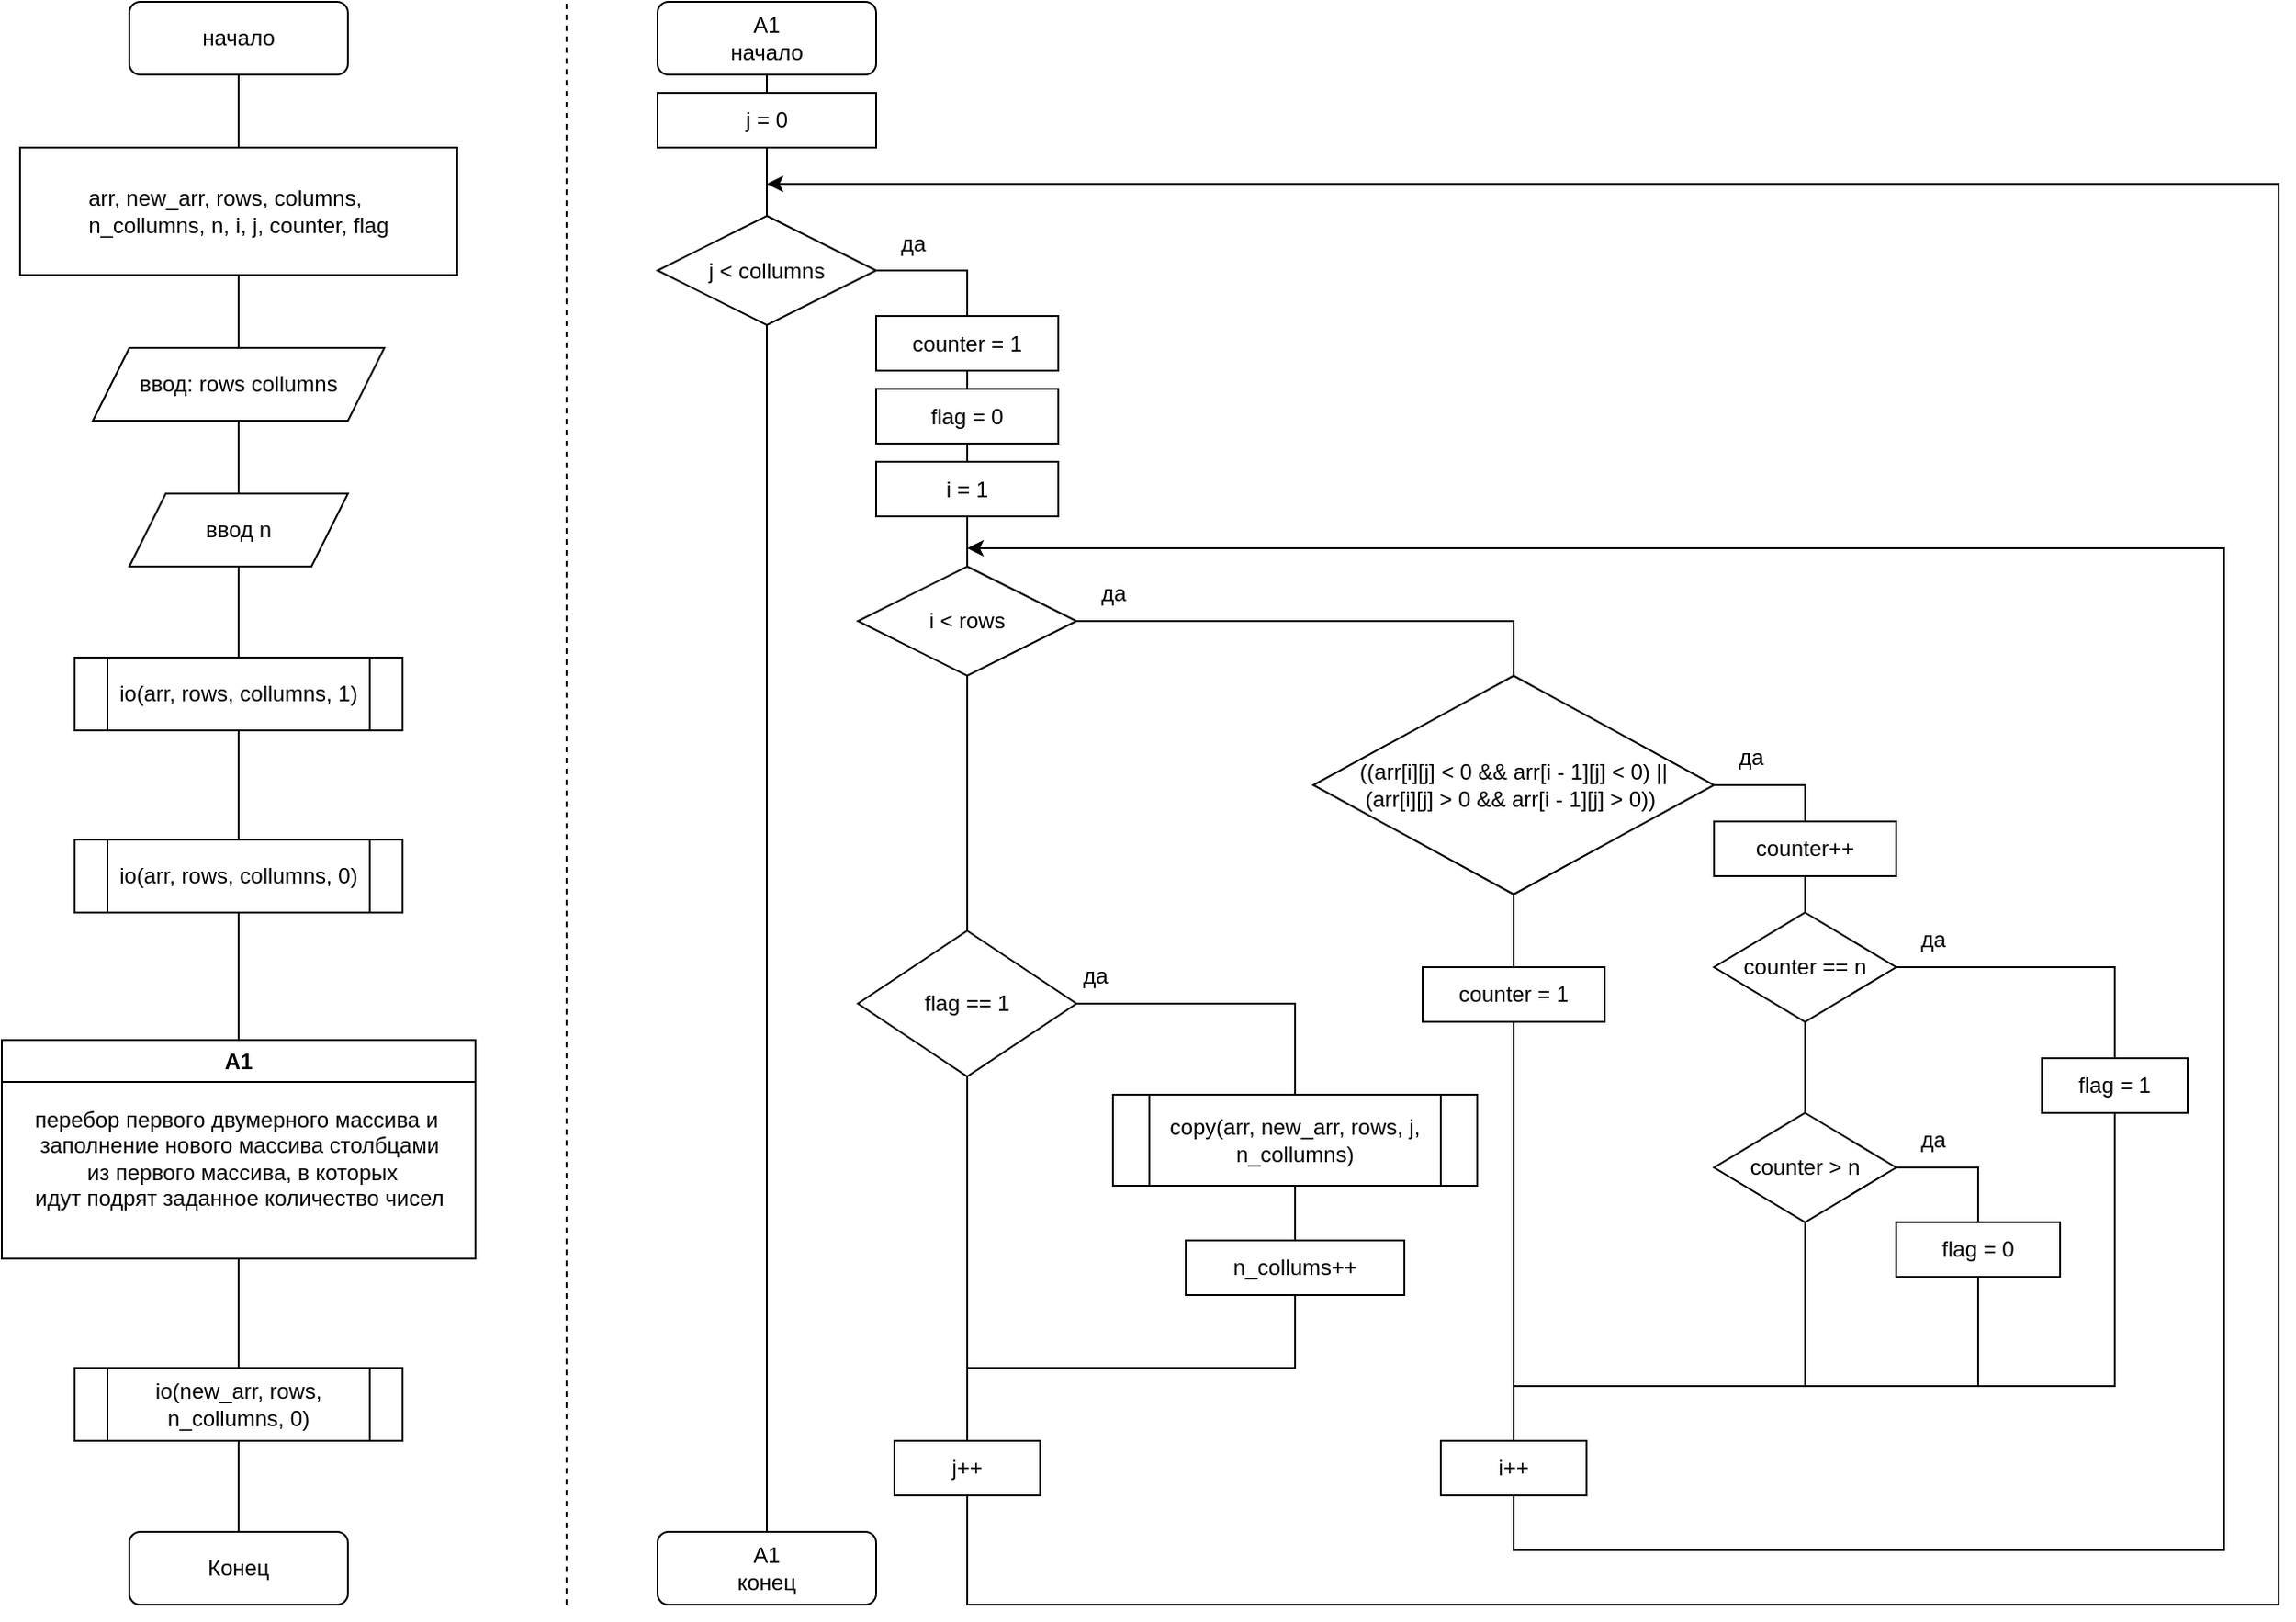 <mxfile version="22.0.3" type="device" pages="4">
  <diagram name="main" id="oVgr3SomJaaje62xdqXp">
    <mxGraphModel dx="1608" dy="1340" grid="1" gridSize="10" guides="1" tooltips="1" connect="1" arrows="0" fold="1" page="1" pageScale="1" pageWidth="827" pageHeight="1169" math="0" shadow="0">
      <root>
        <mxCell id="0" />
        <mxCell id="1" parent="0" />
        <mxCell id="bZY3I1ZX0NLGg0dI9W67-71" value="начало" style="rounded=1;whiteSpace=wrap;html=1;" parent="1" vertex="1">
          <mxGeometry x="70" width="120" height="40" as="geometry" />
        </mxCell>
        <mxCell id="bZY3I1ZX0NLGg0dI9W67-72" value="" style="endArrow=none;html=1;rounded=0;entryX=0.5;entryY=1;entryDx=0;entryDy=0;exitX=0.5;exitY=0;exitDx=0;exitDy=0;" parent="1" target="bZY3I1ZX0NLGg0dI9W67-71" edge="1" source="bZY3I1ZX0NLGg0dI9W67-73">
          <mxGeometry width="50" height="50" relative="1" as="geometry">
            <mxPoint x="130" y="90" as="sourcePoint" />
            <mxPoint x="190" y="280" as="targetPoint" />
          </mxGeometry>
        </mxCell>
        <mxCell id="bZY3I1ZX0NLGg0dI9W67-73" value="&lt;div style=&quot;text-align: justify;&quot;&gt;&lt;span style=&quot;background-color: initial;&quot;&gt;arr,&amp;nbsp;&lt;/span&gt;&lt;span style=&quot;background-color: initial;&quot;&gt;new_arr&lt;/span&gt;&lt;span style=&quot;background-color: initial;&quot;&gt;, rows,&amp;nbsp;&lt;/span&gt;&lt;span style=&quot;background-color: initial;&quot;&gt;columns,&lt;/span&gt;&lt;/div&gt;&lt;div style=&quot;text-align: justify;&quot;&gt;&lt;span style=&quot;background-color: initial;&quot;&gt;n_collumns,&amp;nbsp;&lt;/span&gt;&lt;span style=&quot;background-color: initial;&quot;&gt;n&lt;/span&gt;&lt;span style=&quot;background-color: initial;&quot;&gt;, i,&amp;nbsp;&lt;/span&gt;&lt;span style=&quot;background-color: initial;&quot;&gt;j,&amp;nbsp;&lt;/span&gt;&lt;span style=&quot;background-color: initial;&quot;&gt;counter,&amp;nbsp;&lt;/span&gt;&lt;span style=&quot;background-color: initial;&quot;&gt;flag&lt;/span&gt;&lt;/div&gt;" style="rounded=0;whiteSpace=wrap;html=1;" parent="1" vertex="1">
          <mxGeometry x="10" y="80" width="240" height="70" as="geometry" />
        </mxCell>
        <mxCell id="bZY3I1ZX0NLGg0dI9W67-74" value="ввод: rows collumns" style="shape=parallelogram;perimeter=parallelogramPerimeter;whiteSpace=wrap;html=1;fixedSize=1;" parent="1" vertex="1">
          <mxGeometry x="50" y="190" width="160" height="40" as="geometry" />
        </mxCell>
        <mxCell id="bZY3I1ZX0NLGg0dI9W67-75" value="" style="endArrow=none;html=1;rounded=0;entryX=0.5;entryY=1;entryDx=0;entryDy=0;exitX=0.5;exitY=0;exitDx=0;exitDy=0;" parent="1" source="bZY3I1ZX0NLGg0dI9W67-74" target="bZY3I1ZX0NLGg0dI9W67-73" edge="1">
          <mxGeometry width="50" height="50" relative="1" as="geometry">
            <mxPoint x="140" y="330" as="sourcePoint" />
            <mxPoint x="190" y="280" as="targetPoint" />
          </mxGeometry>
        </mxCell>
        <mxCell id="bZY3I1ZX0NLGg0dI9W67-76" value="ввод n" style="shape=parallelogram;perimeter=parallelogramPerimeter;whiteSpace=wrap;html=1;fixedSize=1;" parent="1" vertex="1">
          <mxGeometry x="70" y="270" width="120" height="40" as="geometry" />
        </mxCell>
        <mxCell id="bZY3I1ZX0NLGg0dI9W67-77" value="" style="endArrow=none;html=1;rounded=0;entryX=0.5;entryY=1;entryDx=0;entryDy=0;exitX=0.5;exitY=0;exitDx=0;exitDy=0;" parent="1" source="bZY3I1ZX0NLGg0dI9W67-76" target="bZY3I1ZX0NLGg0dI9W67-74" edge="1">
          <mxGeometry width="50" height="50" relative="1" as="geometry">
            <mxPoint x="140" y="330" as="sourcePoint" />
            <mxPoint x="190" y="280" as="targetPoint" />
          </mxGeometry>
        </mxCell>
        <mxCell id="bZY3I1ZX0NLGg0dI9W67-78" value="io(arr, rows, collumns, 1)" style="shape=process;whiteSpace=wrap;html=1;backgroundOutline=1;" parent="1" vertex="1">
          <mxGeometry x="40" y="360" width="180" height="40" as="geometry" />
        </mxCell>
        <mxCell id="bZY3I1ZX0NLGg0dI9W67-79" value="" style="endArrow=none;html=1;rounded=0;exitX=0.5;exitY=1;exitDx=0;exitDy=0;entryX=0.5;entryY=0;entryDx=0;entryDy=0;" parent="1" source="bZY3I1ZX0NLGg0dI9W67-76" target="bZY3I1ZX0NLGg0dI9W67-78" edge="1">
          <mxGeometry width="50" height="50" relative="1" as="geometry">
            <mxPoint x="240" y="290" as="sourcePoint" />
            <mxPoint x="290" y="240" as="targetPoint" />
          </mxGeometry>
        </mxCell>
        <mxCell id="bZY3I1ZX0NLGg0dI9W67-80" value="io(arr, rows, collumns, 0)" style="shape=process;whiteSpace=wrap;html=1;backgroundOutline=1;" parent="1" vertex="1">
          <mxGeometry x="40" y="460" width="180" height="40" as="geometry" />
        </mxCell>
        <mxCell id="bZY3I1ZX0NLGg0dI9W67-81" value="" style="endArrow=none;html=1;rounded=0;entryX=0.5;entryY=1;entryDx=0;entryDy=0;exitX=0.5;exitY=0;exitDx=0;exitDy=0;" parent="1" source="bZY3I1ZX0NLGg0dI9W67-80" target="bZY3I1ZX0NLGg0dI9W67-78" edge="1">
          <mxGeometry width="50" height="50" relative="1" as="geometry">
            <mxPoint x="170" y="440" as="sourcePoint" />
            <mxPoint x="220" y="390" as="targetPoint" />
          </mxGeometry>
        </mxCell>
        <mxCell id="bZY3I1ZX0NLGg0dI9W67-82" value="" style="endArrow=none;html=1;rounded=0;exitX=0.5;exitY=1;exitDx=0;exitDy=0;entryX=0.5;entryY=0;entryDx=0;entryDy=0;" parent="1" source="bZY3I1ZX0NLGg0dI9W67-80" target="bZY3I1ZX0NLGg0dI9W67-83" edge="1">
          <mxGeometry width="50" height="50" relative="1" as="geometry">
            <mxPoint x="170" y="440" as="sourcePoint" />
            <mxPoint x="130" y="540" as="targetPoint" />
          </mxGeometry>
        </mxCell>
        <mxCell id="bZY3I1ZX0NLGg0dI9W67-83" value="A1" style="swimlane;whiteSpace=wrap;html=1;" parent="1" vertex="1">
          <mxGeometry y="570" width="260" height="120" as="geometry" />
        </mxCell>
        <mxCell id="bZY3I1ZX0NLGg0dI9W67-84" value="перебор первого двумерного массива и&lt;span style=&quot;background-color: initial; text-align: justify;&quot;&gt;&amp;nbsp;&lt;br&gt;заполнение нового массива столбцами&lt;br&gt;&amp;nbsp;из первого массива, в которых &lt;br&gt;идут подрят заданное количество чисел&lt;/span&gt;" style="text;html=1;align=center;verticalAlign=middle;resizable=0;points=[];autosize=1;strokeColor=none;fillColor=none;" parent="bZY3I1ZX0NLGg0dI9W67-83" vertex="1">
          <mxGeometry x="5" y="30" width="250" height="70" as="geometry" />
        </mxCell>
        <mxCell id="bZY3I1ZX0NLGg0dI9W67-85" value="" style="endArrow=none;html=1;rounded=0;exitX=0.5;exitY=1;exitDx=0;exitDy=0;entryX=0.5;entryY=0;entryDx=0;entryDy=0;" parent="1" source="bZY3I1ZX0NLGg0dI9W67-83" target="bZY3I1ZX0NLGg0dI9W67-86" edge="1">
          <mxGeometry width="50" height="50" relative="1" as="geometry">
            <mxPoint x="420" y="420" as="sourcePoint" />
            <mxPoint x="130" y="720" as="targetPoint" />
          </mxGeometry>
        </mxCell>
        <mxCell id="bZY3I1ZX0NLGg0dI9W67-86" value="io(new_arr, rows, n_collumns, 0)" style="shape=process;whiteSpace=wrap;html=1;backgroundOutline=1;" parent="1" vertex="1">
          <mxGeometry x="40" y="750" width="180" height="40" as="geometry" />
        </mxCell>
        <mxCell id="bZY3I1ZX0NLGg0dI9W67-87" value="" style="endArrow=none;html=1;rounded=0;exitX=0.5;exitY=1;exitDx=0;exitDy=0;" parent="1" source="bZY3I1ZX0NLGg0dI9W67-86" target="bZY3I1ZX0NLGg0dI9W67-88" edge="1">
          <mxGeometry width="50" height="50" relative="1" as="geometry">
            <mxPoint x="420" y="600" as="sourcePoint" />
            <mxPoint x="130" y="770" as="targetPoint" />
          </mxGeometry>
        </mxCell>
        <mxCell id="bZY3I1ZX0NLGg0dI9W67-88" value="Конец" style="rounded=1;whiteSpace=wrap;html=1;" parent="1" vertex="1">
          <mxGeometry x="70" y="840" width="120" height="40" as="geometry" />
        </mxCell>
        <mxCell id="bZY3I1ZX0NLGg0dI9W67-89" value="А1&lt;br&gt;начало" style="rounded=1;whiteSpace=wrap;html=1;" parent="1" vertex="1">
          <mxGeometry x="360" width="120" height="40" as="geometry" />
        </mxCell>
        <mxCell id="bZY3I1ZX0NLGg0dI9W67-90" value="" style="endArrow=none;html=1;rounded=0;entryX=0.5;entryY=1;entryDx=0;entryDy=0;exitX=0.5;exitY=0;exitDx=0;exitDy=0;" parent="1" source="bZY3I1ZX0NLGg0dI9W67-100" target="bZY3I1ZX0NLGg0dI9W67-89" edge="1">
          <mxGeometry width="50" height="50" relative="1" as="geometry">
            <mxPoint x="420" y="80" as="sourcePoint" />
            <mxPoint x="450" y="200" as="targetPoint" />
          </mxGeometry>
        </mxCell>
        <mxCell id="bZY3I1ZX0NLGg0dI9W67-91" value="j &amp;lt; collumns" style="rhombus;whiteSpace=wrap;html=1;" parent="1" vertex="1">
          <mxGeometry x="360" y="117.5" width="120" height="60" as="geometry" />
        </mxCell>
        <mxCell id="bZY3I1ZX0NLGg0dI9W67-92" value="" style="endArrow=none;html=1;rounded=0;entryX=0.5;entryY=1;entryDx=0;entryDy=0;exitX=0.5;exitY=0;exitDx=0;exitDy=0;exitPerimeter=0;" parent="1" source="bZY3I1ZX0NLGg0dI9W67-129" target="bZY3I1ZX0NLGg0dI9W67-91" edge="1">
          <mxGeometry width="50" height="50" relative="1" as="geometry">
            <mxPoint x="420" y="800" as="sourcePoint" />
            <mxPoint x="350" y="332.5" as="targetPoint" />
          </mxGeometry>
        </mxCell>
        <mxCell id="bZY3I1ZX0NLGg0dI9W67-93" value="" style="endArrow=none;html=1;rounded=0;exitX=1;exitY=0.5;exitDx=0;exitDy=0;" parent="1" source="bZY3I1ZX0NLGg0dI9W67-91" target="bZY3I1ZX0NLGg0dI9W67-94" edge="1">
          <mxGeometry width="50" height="50" relative="1" as="geometry">
            <mxPoint x="490" y="162.5" as="sourcePoint" />
            <mxPoint x="520" y="182.5" as="targetPoint" />
            <Array as="points">
              <mxPoint x="530" y="147.5" />
            </Array>
          </mxGeometry>
        </mxCell>
        <mxCell id="bZY3I1ZX0NLGg0dI9W67-94" value="counter = 1" style="rounded=0;whiteSpace=wrap;html=1;" parent="1" vertex="1">
          <mxGeometry x="480" y="172.5" width="100" height="30" as="geometry" />
        </mxCell>
        <mxCell id="bZY3I1ZX0NLGg0dI9W67-95" value="flag = 0" style="rounded=0;whiteSpace=wrap;html=1;" parent="1" vertex="1">
          <mxGeometry x="480" y="212.5" width="100" height="30" as="geometry" />
        </mxCell>
        <mxCell id="bZY3I1ZX0NLGg0dI9W67-96" value="" style="endArrow=none;html=1;rounded=0;exitX=0.5;exitY=1;exitDx=0;exitDy=0;entryX=0.5;entryY=0;entryDx=0;entryDy=0;" parent="1" source="bZY3I1ZX0NLGg0dI9W67-94" target="bZY3I1ZX0NLGg0dI9W67-95" edge="1">
          <mxGeometry width="50" height="50" relative="1" as="geometry">
            <mxPoint x="490" y="212.5" as="sourcePoint" />
            <mxPoint x="540" y="162.5" as="targetPoint" />
          </mxGeometry>
        </mxCell>
        <mxCell id="bZY3I1ZX0NLGg0dI9W67-97" value="i &amp;lt; rows" style="rhombus;whiteSpace=wrap;html=1;" parent="1" vertex="1">
          <mxGeometry x="470" y="310" width="120" height="60" as="geometry" />
        </mxCell>
        <mxCell id="bZY3I1ZX0NLGg0dI9W67-98" value="" style="endArrow=none;html=1;rounded=0;exitX=0.5;exitY=1;exitDx=0;exitDy=0;entryX=0.5;entryY=0;entryDx=0;entryDy=0;" parent="1" source="bZY3I1ZX0NLGg0dI9W67-95" target="bZY3I1ZX0NLGg0dI9W67-97" edge="1">
          <mxGeometry width="50" height="50" relative="1" as="geometry">
            <mxPoint x="180" y="252.5" as="sourcePoint" />
            <mxPoint x="230" y="202.5" as="targetPoint" />
          </mxGeometry>
        </mxCell>
        <mxCell id="bZY3I1ZX0NLGg0dI9W67-99" value="" style="endArrow=none;html=1;rounded=0;entryX=0.5;entryY=1;entryDx=0;entryDy=0;exitX=0.5;exitY=0;exitDx=0;exitDy=0;" parent="1" source="bZY3I1ZX0NLGg0dI9W67-91" target="bZY3I1ZX0NLGg0dI9W67-100" edge="1">
          <mxGeometry width="50" height="50" relative="1" as="geometry">
            <mxPoint x="420" y="110" as="sourcePoint" />
            <mxPoint x="420" y="40" as="targetPoint" />
          </mxGeometry>
        </mxCell>
        <mxCell id="bZY3I1ZX0NLGg0dI9W67-100" value="j = 0" style="rounded=0;whiteSpace=wrap;html=1;" parent="1" vertex="1">
          <mxGeometry x="360" y="50" width="120" height="30" as="geometry" />
        </mxCell>
        <mxCell id="bZY3I1ZX0NLGg0dI9W67-101" value="i = 1" style="rounded=0;whiteSpace=wrap;html=1;" parent="1" vertex="1">
          <mxGeometry x="480" y="252.5" width="100" height="30" as="geometry" />
        </mxCell>
        <mxCell id="bZY3I1ZX0NLGg0dI9W67-102" value="" style="endArrow=none;html=1;rounded=0;exitX=1;exitY=0.5;exitDx=0;exitDy=0;entryX=0.5;entryY=0;entryDx=0;entryDy=0;" parent="1" source="bZY3I1ZX0NLGg0dI9W67-97" target="bZY3I1ZX0NLGg0dI9W67-138" edge="1">
          <mxGeometry width="50" height="50" relative="1" as="geometry">
            <mxPoint x="640" y="330" as="sourcePoint" />
            <mxPoint x="690" y="350" as="targetPoint" />
            <Array as="points">
              <mxPoint x="830" y="340" />
            </Array>
          </mxGeometry>
        </mxCell>
        <mxCell id="bZY3I1ZX0NLGg0dI9W67-103" value="да" style="text;html=1;align=center;verticalAlign=middle;resizable=0;points=[];autosize=1;strokeColor=none;fillColor=none;" parent="1" vertex="1">
          <mxGeometry x="480" y="117.5" width="40" height="30" as="geometry" />
        </mxCell>
        <mxCell id="bZY3I1ZX0NLGg0dI9W67-104" value="да" style="text;html=1;align=center;verticalAlign=middle;resizable=0;points=[];autosize=1;strokeColor=none;fillColor=none;" parent="1" vertex="1">
          <mxGeometry x="590" y="310" width="40" height="30" as="geometry" />
        </mxCell>
        <mxCell id="bZY3I1ZX0NLGg0dI9W67-105" value="да" style="text;html=1;align=center;verticalAlign=middle;resizable=0;points=[];autosize=1;strokeColor=none;fillColor=none;" parent="1" vertex="1">
          <mxGeometry x="940" y="400" width="40" height="30" as="geometry" />
        </mxCell>
        <mxCell id="bZY3I1ZX0NLGg0dI9W67-106" value="" style="endArrow=none;html=1;rounded=0;exitX=1;exitY=0.5;exitDx=0;exitDy=0;" parent="1" source="bZY3I1ZX0NLGg0dI9W67-138" target="bZY3I1ZX0NLGg0dI9W67-108" edge="1">
          <mxGeometry width="50" height="50" relative="1" as="geometry">
            <mxPoint x="760" y="290" as="sourcePoint" />
            <mxPoint x="1000" y="450" as="targetPoint" />
            <Array as="points">
              <mxPoint x="990" y="430" />
            </Array>
          </mxGeometry>
        </mxCell>
        <mxCell id="bZY3I1ZX0NLGg0dI9W67-107" value="" style="endArrow=none;html=1;rounded=0;exitX=0.5;exitY=1;exitDx=0;exitDy=0;entryX=0.5;entryY=0;entryDx=0;entryDy=0;" parent="1" source="bZY3I1ZX0NLGg0dI9W67-97" target="bZY3I1ZX0NLGg0dI9W67-120" edge="1">
          <mxGeometry width="50" height="50" relative="1" as="geometry">
            <mxPoint x="680" y="320" as="sourcePoint" />
            <mxPoint x="530" y="470" as="targetPoint" />
          </mxGeometry>
        </mxCell>
        <mxCell id="bZY3I1ZX0NLGg0dI9W67-108" value="counter++" style="rounded=0;whiteSpace=wrap;html=1;" parent="1" vertex="1">
          <mxGeometry x="940" y="450" width="100" height="30" as="geometry" />
        </mxCell>
        <mxCell id="bZY3I1ZX0NLGg0dI9W67-109" value="counter == n" style="rhombus;whiteSpace=wrap;html=1;" parent="1" vertex="1">
          <mxGeometry x="940" y="500" width="100" height="60" as="geometry" />
        </mxCell>
        <mxCell id="bZY3I1ZX0NLGg0dI9W67-110" value="" style="endArrow=none;html=1;rounded=0;exitX=0.5;exitY=0;exitDx=0;exitDy=0;entryX=0.5;entryY=1;entryDx=0;entryDy=0;" parent="1" source="bZY3I1ZX0NLGg0dI9W67-109" target="bZY3I1ZX0NLGg0dI9W67-108" edge="1">
          <mxGeometry width="50" height="50" relative="1" as="geometry">
            <mxPoint x="910" y="470" as="sourcePoint" />
            <mxPoint x="960" y="420" as="targetPoint" />
          </mxGeometry>
        </mxCell>
        <mxCell id="bZY3I1ZX0NLGg0dI9W67-111" value="flag = 1" style="rounded=0;whiteSpace=wrap;html=1;" parent="1" vertex="1">
          <mxGeometry x="1120" y="580" width="80" height="30" as="geometry" />
        </mxCell>
        <mxCell id="bZY3I1ZX0NLGg0dI9W67-112" value="" style="endArrow=none;html=1;rounded=0;exitX=1;exitY=0.5;exitDx=0;exitDy=0;entryX=0.5;entryY=0;entryDx=0;entryDy=0;" parent="1" source="bZY3I1ZX0NLGg0dI9W67-109" target="bZY3I1ZX0NLGg0dI9W67-111" edge="1">
          <mxGeometry width="50" height="50" relative="1" as="geometry">
            <mxPoint x="740" y="380" as="sourcePoint" />
            <mxPoint x="790" y="330" as="targetPoint" />
            <Array as="points">
              <mxPoint x="1160" y="530" />
            </Array>
          </mxGeometry>
        </mxCell>
        <mxCell id="bZY3I1ZX0NLGg0dI9W67-113" value="" style="endArrow=none;html=1;rounded=0;entryX=0.5;entryY=1;entryDx=0;entryDy=0;exitX=0.5;exitY=0;exitDx=0;exitDy=0;" parent="1" source="bZY3I1ZX0NLGg0dI9W67-131" target="bZY3I1ZX0NLGg0dI9W67-109" edge="1">
          <mxGeometry width="50" height="50" relative="1" as="geometry">
            <mxPoint x="990" y="590.0" as="sourcePoint" />
            <mxPoint x="790" y="460" as="targetPoint" />
          </mxGeometry>
        </mxCell>
        <mxCell id="bZY3I1ZX0NLGg0dI9W67-114" value="" style="endArrow=none;html=1;rounded=0;entryX=0.5;entryY=1;entryDx=0;entryDy=0;" parent="1" target="bZY3I1ZX0NLGg0dI9W67-111" edge="1">
          <mxGeometry width="50" height="50" relative="1" as="geometry">
            <mxPoint x="830" y="760" as="sourcePoint" />
            <mxPoint x="850" y="560" as="targetPoint" />
            <Array as="points">
              <mxPoint x="1160" y="760" />
            </Array>
          </mxGeometry>
        </mxCell>
        <mxCell id="bZY3I1ZX0NLGg0dI9W67-115" value="" style="endArrow=none;html=1;rounded=0;entryX=0.5;entryY=0;entryDx=0;entryDy=0;" parent="1" target="bZY3I1ZX0NLGg0dI9W67-117" edge="1">
          <mxGeometry width="50" height="50" relative="1" as="geometry">
            <mxPoint x="830" y="480" as="sourcePoint" />
            <mxPoint x="830" y="540" as="targetPoint" />
          </mxGeometry>
        </mxCell>
        <mxCell id="bZY3I1ZX0NLGg0dI9W67-116" value="да" style="text;html=1;align=center;verticalAlign=middle;resizable=0;points=[];autosize=1;strokeColor=none;fillColor=none;" parent="1" vertex="1">
          <mxGeometry x="1040" y="500" width="40" height="30" as="geometry" />
        </mxCell>
        <mxCell id="bZY3I1ZX0NLGg0dI9W67-117" value="counter = 1" style="rounded=0;whiteSpace=wrap;html=1;" parent="1" vertex="1">
          <mxGeometry x="780" y="530" width="100" height="30" as="geometry" />
        </mxCell>
        <mxCell id="bZY3I1ZX0NLGg0dI9W67-118" value="" style="endArrow=none;html=1;rounded=0;entryX=0.5;entryY=1;entryDx=0;entryDy=0;exitX=0.5;exitY=1;exitDx=0;exitDy=0;" parent="1" source="bZY3I1ZX0NLGg0dI9W67-119" target="bZY3I1ZX0NLGg0dI9W67-117" edge="1">
          <mxGeometry width="50" height="50" relative="1" as="geometry">
            <mxPoint x="1220" y="360" as="sourcePoint" />
            <mxPoint x="790" y="520" as="targetPoint" />
            <Array as="points">
              <mxPoint x="830" y="800" />
              <mxPoint x="830" y="750" />
            </Array>
          </mxGeometry>
        </mxCell>
        <mxCell id="bZY3I1ZX0NLGg0dI9W67-119" value="i++" style="rounded=0;whiteSpace=wrap;html=1;" parent="1" vertex="1">
          <mxGeometry x="790" y="790" width="80" height="30" as="geometry" />
        </mxCell>
        <mxCell id="bZY3I1ZX0NLGg0dI9W67-120" value="flag == 1" style="rhombus;whiteSpace=wrap;html=1;" parent="1" vertex="1">
          <mxGeometry x="470" y="510" width="120" height="80" as="geometry" />
        </mxCell>
        <mxCell id="bZY3I1ZX0NLGg0dI9W67-121" value="copy(arr, new_arr, rows, j, n_collumns)" style="shape=process;whiteSpace=wrap;html=1;backgroundOutline=1;" parent="1" vertex="1">
          <mxGeometry x="610" y="600" width="200" height="50" as="geometry" />
        </mxCell>
        <mxCell id="bZY3I1ZX0NLGg0dI9W67-122" value="" style="endArrow=none;html=1;rounded=0;entryX=0.5;entryY=0;entryDx=0;entryDy=0;" parent="1" target="bZY3I1ZX0NLGg0dI9W67-121" edge="1">
          <mxGeometry width="50" height="50" relative="1" as="geometry">
            <mxPoint x="590" y="550" as="sourcePoint" />
            <mxPoint x="710" y="360" as="targetPoint" />
            <Array as="points">
              <mxPoint x="710" y="550" />
            </Array>
          </mxGeometry>
        </mxCell>
        <mxCell id="bZY3I1ZX0NLGg0dI9W67-123" value="" style="endArrow=none;html=1;rounded=0;exitX=0.5;exitY=1;exitDx=0;exitDy=0;" parent="1" source="bZY3I1ZX0NLGg0dI9W67-121" target="bZY3I1ZX0NLGg0dI9W67-124" edge="1">
          <mxGeometry width="50" height="50" relative="1" as="geometry">
            <mxPoint x="660" y="410" as="sourcePoint" />
            <mxPoint x="701" y="700" as="targetPoint" />
          </mxGeometry>
        </mxCell>
        <mxCell id="bZY3I1ZX0NLGg0dI9W67-124" value="n_collums++" style="rounded=0;whiteSpace=wrap;html=1;" parent="1" vertex="1">
          <mxGeometry x="650" y="680" width="120" height="30" as="geometry" />
        </mxCell>
        <mxCell id="bZY3I1ZX0NLGg0dI9W67-125" value="" style="endArrow=none;html=1;rounded=0;exitX=0.5;exitY=1;exitDx=0;exitDy=0;" parent="1" source="bZY3I1ZX0NLGg0dI9W67-124" edge="1">
          <mxGeometry width="50" height="50" relative="1" as="geometry">
            <mxPoint x="670" y="650" as="sourcePoint" />
            <mxPoint x="530" y="750" as="targetPoint" />
            <Array as="points">
              <mxPoint x="710" y="750" />
            </Array>
          </mxGeometry>
        </mxCell>
        <mxCell id="bZY3I1ZX0NLGg0dI9W67-126" value="" style="endArrow=none;html=1;rounded=0;exitX=0.5;exitY=1;exitDx=0;exitDy=0;entryX=0.5;entryY=0;entryDx=0;entryDy=0;" parent="1" source="bZY3I1ZX0NLGg0dI9W67-120" target="bZY3I1ZX0NLGg0dI9W67-127" edge="1">
          <mxGeometry width="50" height="50" relative="1" as="geometry">
            <mxPoint x="670" y="710" as="sourcePoint" />
            <mxPoint x="530" y="780" as="targetPoint" />
            <Array as="points">
              <mxPoint x="530" y="750" />
            </Array>
          </mxGeometry>
        </mxCell>
        <mxCell id="bZY3I1ZX0NLGg0dI9W67-127" value="j++" style="rounded=0;whiteSpace=wrap;html=1;" parent="1" vertex="1">
          <mxGeometry x="490" y="790" width="80" height="30" as="geometry" />
        </mxCell>
        <mxCell id="bZY3I1ZX0NLGg0dI9W67-128" value="да" style="text;html=1;align=center;verticalAlign=middle;resizable=0;points=[];autosize=1;strokeColor=none;fillColor=none;" parent="1" vertex="1">
          <mxGeometry x="580" y="520" width="40" height="30" as="geometry" />
        </mxCell>
        <mxCell id="bZY3I1ZX0NLGg0dI9W67-129" value="A1&lt;br&gt;конец" style="rounded=1;whiteSpace=wrap;html=1;" parent="1" vertex="1">
          <mxGeometry x="360" y="840" width="120" height="40" as="geometry" />
        </mxCell>
        <mxCell id="bZY3I1ZX0NLGg0dI9W67-130" value="" style="endArrow=none;html=1;rounded=0;entryX=0.5;entryY=1;entryDx=0;entryDy=0;" parent="1" edge="1">
          <mxGeometry width="50" height="50" relative="1" as="geometry">
            <mxPoint x="990" y="640" as="sourcePoint" />
            <mxPoint x="990" y="640.0" as="targetPoint" />
          </mxGeometry>
        </mxCell>
        <mxCell id="bZY3I1ZX0NLGg0dI9W67-131" value="counter &amp;gt; n" style="rhombus;whiteSpace=wrap;html=1;" parent="1" vertex="1">
          <mxGeometry x="940" y="610" width="100" height="60" as="geometry" />
        </mxCell>
        <mxCell id="bZY3I1ZX0NLGg0dI9W67-132" value="" style="endArrow=none;html=1;rounded=0;entryX=1;entryY=0.5;entryDx=0;entryDy=0;exitX=0.5;exitY=0;exitDx=0;exitDy=0;" parent="1" source="bZY3I1ZX0NLGg0dI9W67-133" target="bZY3I1ZX0NLGg0dI9W67-131" edge="1">
          <mxGeometry width="50" height="50" relative="1" as="geometry">
            <mxPoint x="1120" y="670" as="sourcePoint" />
            <mxPoint x="1040" y="410" as="targetPoint" />
            <Array as="points">
              <mxPoint x="1085" y="640" />
            </Array>
          </mxGeometry>
        </mxCell>
        <mxCell id="bZY3I1ZX0NLGg0dI9W67-133" value="flag = 0" style="rounded=0;whiteSpace=wrap;html=1;" parent="1" vertex="1">
          <mxGeometry x="1040" y="670" width="90" height="30" as="geometry" />
        </mxCell>
        <mxCell id="bZY3I1ZX0NLGg0dI9W67-134" value="" style="endArrow=none;html=1;rounded=0;exitX=0.5;exitY=1;exitDx=0;exitDy=0;" parent="1" source="bZY3I1ZX0NLGg0dI9W67-133" edge="1">
          <mxGeometry width="50" height="50" relative="1" as="geometry">
            <mxPoint x="990" y="460" as="sourcePoint" />
            <mxPoint x="1085" y="760" as="targetPoint" />
            <Array as="points">
              <mxPoint x="1085" y="740" />
            </Array>
          </mxGeometry>
        </mxCell>
        <mxCell id="bZY3I1ZX0NLGg0dI9W67-135" value="да" style="text;html=1;align=center;verticalAlign=middle;resizable=0;points=[];autosize=1;strokeColor=none;fillColor=none;" parent="1" vertex="1">
          <mxGeometry x="1040" y="610" width="40" height="30" as="geometry" />
        </mxCell>
        <mxCell id="bZY3I1ZX0NLGg0dI9W67-136" value="" style="endArrow=none;html=1;rounded=0;exitX=0.5;exitY=1;exitDx=0;exitDy=0;" parent="1" source="bZY3I1ZX0NLGg0dI9W67-131" edge="1">
          <mxGeometry width="50" height="50" relative="1" as="geometry">
            <mxPoint x="950" y="510" as="sourcePoint" />
            <mxPoint x="990" y="760" as="targetPoint" />
          </mxGeometry>
        </mxCell>
        <mxCell id="bZY3I1ZX0NLGg0dI9W67-137" value="" style="endArrow=none;dashed=1;html=1;rounded=0;" parent="1" edge="1">
          <mxGeometry width="50" height="50" relative="1" as="geometry">
            <mxPoint x="310" y="880" as="sourcePoint" />
            <mxPoint x="310" as="targetPoint" />
          </mxGeometry>
        </mxCell>
        <mxCell id="bZY3I1ZX0NLGg0dI9W67-138" value="((arr[i][j] &amp;lt; 0 &amp;amp;&amp;amp; arr[i - 1][j] &amp;lt; 0) || &lt;br&gt;(arr[i][j] &amp;gt; 0 &amp;amp;&amp;amp; arr[i - 1][j] &amp;gt; 0))&amp;nbsp;" style="rhombus;whiteSpace=wrap;html=1;" parent="1" vertex="1">
          <mxGeometry x="720" y="370" width="220" height="120" as="geometry" />
        </mxCell>
        <mxCell id="bZY3I1ZX0NLGg0dI9W67-139" value="" style="endArrow=classic;html=1;rounded=0;exitX=0.5;exitY=1;exitDx=0;exitDy=0;" parent="1" source="bZY3I1ZX0NLGg0dI9W67-127" edge="1">
          <mxGeometry width="50" height="50" relative="1" as="geometry">
            <mxPoint x="1030" y="670" as="sourcePoint" />
            <mxPoint x="420" y="100" as="targetPoint" />
            <Array as="points">
              <mxPoint x="530" y="880" />
              <mxPoint x="1250" y="880" />
              <mxPoint x="1250" y="100" />
            </Array>
          </mxGeometry>
        </mxCell>
        <mxCell id="bZY3I1ZX0NLGg0dI9W67-140" value="" style="endArrow=classic;html=1;rounded=0;exitX=0.5;exitY=1;exitDx=0;exitDy=0;" parent="1" source="bZY3I1ZX0NLGg0dI9W67-119" edge="1">
          <mxGeometry width="50" height="50" relative="1" as="geometry">
            <mxPoint x="1030" y="510" as="sourcePoint" />
            <mxPoint x="530" y="300" as="targetPoint" />
            <Array as="points">
              <mxPoint x="830" y="850" />
              <mxPoint x="1220" y="850" />
              <mxPoint x="1220" y="300" />
            </Array>
          </mxGeometry>
        </mxCell>
      </root>
    </mxGraphModel>
  </diagram>
  <diagram id="ZCFZjT8TfOvsviRx67vu" name="io">
    <mxGraphModel dx="1072" dy="893" grid="1" gridSize="10" guides="1" tooltips="1" connect="1" arrows="1" fold="1" page="1" pageScale="1" pageWidth="827" pageHeight="1169" math="0" shadow="0">
      <root>
        <mxCell id="0" />
        <mxCell id="1" parent="0" />
        <mxCell id="NAhNpNovA5CSSiC-y0c0-1" value="io(arr, rows, collumns, status)" style="rounded=1;whiteSpace=wrap;html=1;" parent="1" vertex="1">
          <mxGeometry x="20" y="20" width="180" height="40" as="geometry" />
        </mxCell>
        <mxCell id="P-NpKC_CWCbKDTK_KftS-1" value="" style="endArrow=none;html=1;rounded=0;exitX=0.5;exitY=1;exitDx=0;exitDy=0;entryX=0.5;entryY=0;entryDx=0;entryDy=0;" parent="1" source="NAhNpNovA5CSSiC-y0c0-1" target="P-NpKC_CWCbKDTK_KftS-5" edge="1">
          <mxGeometry width="50" height="50" relative="1" as="geometry">
            <mxPoint x="150" y="360" as="sourcePoint" />
            <mxPoint x="240" y="450" as="targetPoint" />
          </mxGeometry>
        </mxCell>
        <mxCell id="P-NpKC_CWCbKDTK_KftS-2" value="" style="endArrow=none;html=1;rounded=0;entryX=0.5;entryY=0;entryDx=0;entryDy=0;exitX=0.5;exitY=1;exitDx=0;exitDy=0;" parent="1" target="P-NpKC_CWCbKDTK_KftS-3" edge="1" source="P-NpKC_CWCbKDTK_KftS-5">
          <mxGeometry width="50" height="50" relative="1" as="geometry">
            <mxPoint x="110" y="150" as="sourcePoint" />
            <mxPoint x="110" y="120" as="targetPoint" />
          </mxGeometry>
        </mxCell>
        <mxCell id="P-NpKC_CWCbKDTK_KftS-3" value="i &amp;lt; rows" style="rhombus;whiteSpace=wrap;html=1;" parent="1" vertex="1">
          <mxGeometry x="50" y="180" width="120" height="80" as="geometry" />
        </mxCell>
        <mxCell id="P-NpKC_CWCbKDTK_KftS-5" value="i = 0" style="rounded=0;whiteSpace=wrap;html=1;" parent="1" vertex="1">
          <mxGeometry x="50" y="100" width="120" height="40" as="geometry" />
        </mxCell>
        <mxCell id="P-NpKC_CWCbKDTK_KftS-6" value="" style="endArrow=none;html=1;rounded=0;entryX=0.5;entryY=1;entryDx=0;entryDy=0;" parent="1" source="s3udU5KT89y3f7kQ6W5Q-1" target="P-NpKC_CWCbKDTK_KftS-3" edge="1">
          <mxGeometry width="50" height="50" relative="1" as="geometry">
            <mxPoint x="110" y="440" as="sourcePoint" />
            <mxPoint x="150" y="280" as="targetPoint" />
          </mxGeometry>
        </mxCell>
        <mxCell id="P-NpKC_CWCbKDTK_KftS-7" value="да" style="text;html=1;align=center;verticalAlign=middle;resizable=0;points=[];autosize=1;strokeColor=none;fillColor=none;" parent="1" vertex="1">
          <mxGeometry x="180" y="190" width="40" height="30" as="geometry" />
        </mxCell>
        <mxCell id="P-NpKC_CWCbKDTK_KftS-8" value="" style="endArrow=none;html=1;rounded=0;entryX=1;entryY=0.5;entryDx=0;entryDy=0;exitX=0.5;exitY=0;exitDx=0;exitDy=0;" parent="1" source="P-NpKC_CWCbKDTK_KftS-11" target="P-NpKC_CWCbKDTK_KftS-3" edge="1">
          <mxGeometry width="50" height="50" relative="1" as="geometry">
            <mxPoint x="250" y="250" as="sourcePoint" />
            <mxPoint x="190" y="240" as="targetPoint" />
            <Array as="points">
              <mxPoint x="250" y="220" />
            </Array>
          </mxGeometry>
        </mxCell>
        <mxCell id="P-NpKC_CWCbKDTK_KftS-9" value="j &amp;lt; collumns" style="rhombus;whiteSpace=wrap;html=1;" parent="1" vertex="1">
          <mxGeometry x="190" y="310" width="120" height="80" as="geometry" />
        </mxCell>
        <mxCell id="P-NpKC_CWCbKDTK_KftS-11" value="j = 0" style="rounded=0;whiteSpace=wrap;html=1;" parent="1" vertex="1">
          <mxGeometry x="190" y="240" width="120" height="40" as="geometry" />
        </mxCell>
        <mxCell id="P-NpKC_CWCbKDTK_KftS-12" value="" style="endArrow=none;html=1;rounded=0;entryX=0.5;entryY=1;entryDx=0;entryDy=0;exitX=0.5;exitY=0;exitDx=0;exitDy=0;" parent="1" source="P-NpKC_CWCbKDTK_KftS-9" target="P-NpKC_CWCbKDTK_KftS-11" edge="1">
          <mxGeometry width="50" height="50" relative="1" as="geometry">
            <mxPoint x="100" y="330" as="sourcePoint" />
            <mxPoint x="150" y="280" as="targetPoint" />
          </mxGeometry>
        </mxCell>
        <mxCell id="P-NpKC_CWCbKDTK_KftS-13" value="да" style="text;html=1;strokeColor=none;fillColor=none;align=center;verticalAlign=middle;whiteSpace=wrap;rounded=0;" parent="1" vertex="1">
          <mxGeometry x="310" y="320" width="50" height="30" as="geometry" />
        </mxCell>
        <mxCell id="P-NpKC_CWCbKDTK_KftS-14" value="" style="endArrow=none;html=1;rounded=0;entryX=0.5;entryY=1;entryDx=0;entryDy=0;exitX=0.5;exitY=0;exitDx=0;exitDy=0;" parent="1" source="P-NpKC_CWCbKDTK_KftS-35" target="P-NpKC_CWCbKDTK_KftS-9" edge="1">
          <mxGeometry width="50" height="50" relative="1" as="geometry">
            <mxPoint x="250" y="450" as="sourcePoint" />
            <mxPoint x="150" y="280" as="targetPoint" />
          </mxGeometry>
        </mxCell>
        <mxCell id="P-NpKC_CWCbKDTK_KftS-15" value="" style="endArrow=none;html=1;rounded=0;entryX=1;entryY=0.5;entryDx=0;entryDy=0;exitX=0.5;exitY=0;exitDx=0;exitDy=0;" parent="1" source="P-NpKC_CWCbKDTK_KftS-16" target="P-NpKC_CWCbKDTK_KftS-9" edge="1">
          <mxGeometry width="50" height="50" relative="1" as="geometry">
            <mxPoint x="430" y="380" as="sourcePoint" />
            <mxPoint x="320" y="350" as="targetPoint" />
            <Array as="points">
              <mxPoint x="500" y="350" />
            </Array>
          </mxGeometry>
        </mxCell>
        <mxCell id="P-NpKC_CWCbKDTK_KftS-16" value="if status == 1" style="rhombus;whiteSpace=wrap;html=1;" parent="1" vertex="1">
          <mxGeometry x="440" y="370" width="120" height="80" as="geometry" />
        </mxCell>
        <mxCell id="P-NpKC_CWCbKDTK_KftS-17" value="" style="endArrow=none;html=1;rounded=0;entryX=1;entryY=0.5;entryDx=0;entryDy=0;exitX=0.5;exitY=0;exitDx=0;exitDy=0;" parent="1" source="P-NpKC_CWCbKDTK_KftS-22" target="P-NpKC_CWCbKDTK_KftS-16" edge="1">
          <mxGeometry width="50" height="50" relative="1" as="geometry">
            <mxPoint x="620" y="440" as="sourcePoint" />
            <mxPoint x="380" y="330" as="targetPoint" />
            <Array as="points">
              <mxPoint x="620" y="410" />
            </Array>
          </mxGeometry>
        </mxCell>
        <mxCell id="P-NpKC_CWCbKDTK_KftS-18" value="да" style="text;html=1;strokeColor=none;fillColor=none;align=center;verticalAlign=middle;whiteSpace=wrap;rounded=0;" parent="1" vertex="1">
          <mxGeometry x="560" y="380" width="60" height="30" as="geometry" />
        </mxCell>
        <mxCell id="P-NpKC_CWCbKDTK_KftS-21" value="вывод arr[i][j]" style="shape=parallelogram;perimeter=parallelogramPerimeter;whiteSpace=wrap;html=1;fixedSize=1;" parent="1" vertex="1">
          <mxGeometry x="440" y="480" width="120" height="40" as="geometry" />
        </mxCell>
        <mxCell id="P-NpKC_CWCbKDTK_KftS-22" value="ввод arr[i][j]" style="shape=parallelogram;perimeter=parallelogramPerimeter;whiteSpace=wrap;html=1;fixedSize=1;" parent="1" vertex="1">
          <mxGeometry x="560" y="480" width="120" height="40" as="geometry" />
        </mxCell>
        <mxCell id="P-NpKC_CWCbKDTK_KftS-26" value="" style="endArrow=none;html=1;rounded=0;entryX=0.5;entryY=1;entryDx=0;entryDy=0;" parent="1" target="P-NpKC_CWCbKDTK_KftS-22" edge="1">
          <mxGeometry width="50" height="50" relative="1" as="geometry">
            <mxPoint x="500" y="550" as="sourcePoint" />
            <mxPoint x="450" y="400" as="targetPoint" />
            <Array as="points">
              <mxPoint x="620" y="550" />
            </Array>
          </mxGeometry>
        </mxCell>
        <mxCell id="P-NpKC_CWCbKDTK_KftS-27" value="" style="endArrow=none;html=1;rounded=0;entryX=0.5;entryY=1;entryDx=0;entryDy=0;exitX=0.5;exitY=0;exitDx=0;exitDy=0;" parent="1" source="P-NpKC_CWCbKDTK_KftS-21" target="P-NpKC_CWCbKDTK_KftS-16" edge="1">
          <mxGeometry width="50" height="50" relative="1" as="geometry">
            <mxPoint x="500" y="520" as="sourcePoint" />
            <mxPoint x="450" y="400" as="targetPoint" />
          </mxGeometry>
        </mxCell>
        <mxCell id="P-NpKC_CWCbKDTK_KftS-28" value="" style="endArrow=none;html=1;rounded=0;exitX=0.5;exitY=1;exitDx=0;exitDy=0;" parent="1" source="P-NpKC_CWCbKDTK_KftS-21" target="P-NpKC_CWCbKDTK_KftS-32" edge="1">
          <mxGeometry width="50" height="50" relative="1" as="geometry">
            <mxPoint x="400" y="450" as="sourcePoint" />
            <mxPoint x="720" y="450" as="targetPoint" />
            <Array as="points">
              <mxPoint x="500" y="560" />
            </Array>
          </mxGeometry>
        </mxCell>
        <mxCell id="P-NpKC_CWCbKDTK_KftS-29" value="" style="endArrow=none;html=1;rounded=0;exitX=1;exitY=0.5;exitDx=0;exitDy=0;entryX=0.5;entryY=0;entryDx=0;entryDy=0;" parent="1" source="P-NpKC_CWCbKDTK_KftS-35" target="P-NpKC_CWCbKDTK_KftS-36" edge="1">
          <mxGeometry width="50" height="50" relative="1" as="geometry">
            <mxPoint x="390" y="510" as="sourcePoint" />
            <mxPoint x="360" y="460" as="targetPoint" />
            <Array as="points">
              <mxPoint x="370" y="460" />
            </Array>
          </mxGeometry>
        </mxCell>
        <mxCell id="P-NpKC_CWCbKDTK_KftS-32" value="i++" style="rounded=0;whiteSpace=wrap;html=1;" parent="1" vertex="1">
          <mxGeometry x="460" y="570" width="80" height="30" as="geometry" />
        </mxCell>
        <mxCell id="P-NpKC_CWCbKDTK_KftS-35" value="status == 0&amp;nbsp;" style="rhombus;whiteSpace=wrap;html=1;" parent="1" vertex="1">
          <mxGeometry x="200" y="420" width="100" height="80" as="geometry" />
        </mxCell>
        <mxCell id="P-NpKC_CWCbKDTK_KftS-36" value="вывод \n" style="shape=parallelogram;perimeter=parallelogramPerimeter;whiteSpace=wrap;html=1;fixedSize=1;" parent="1" vertex="1">
          <mxGeometry x="320" y="480" width="100" height="40" as="geometry" />
        </mxCell>
        <mxCell id="P-NpKC_CWCbKDTK_KftS-37" value="" style="endArrow=none;html=1;rounded=0;exitX=0.5;exitY=1;exitDx=0;exitDy=0;entryX=0.5;entryY=1;entryDx=0;entryDy=0;" parent="1" source="P-NpKC_CWCbKDTK_KftS-35" target="P-NpKC_CWCbKDTK_KftS-42" edge="1">
          <mxGeometry width="50" height="50" relative="1" as="geometry">
            <mxPoint x="330" y="420" as="sourcePoint" />
            <mxPoint x="870" y="440" as="targetPoint" />
            <Array as="points">
              <mxPoint x="250" y="560" />
            </Array>
          </mxGeometry>
        </mxCell>
        <mxCell id="P-NpKC_CWCbKDTK_KftS-38" value="" style="endArrow=none;html=1;rounded=0;exitX=0.5;exitY=1;exitDx=0;exitDy=0;" parent="1" source="P-NpKC_CWCbKDTK_KftS-36" edge="1">
          <mxGeometry width="50" height="50" relative="1" as="geometry">
            <mxPoint x="350" y="540" as="sourcePoint" />
            <mxPoint x="250" y="550" as="targetPoint" />
            <Array as="points">
              <mxPoint x="370" y="550" />
            </Array>
          </mxGeometry>
        </mxCell>
        <mxCell id="P-NpKC_CWCbKDTK_KftS-42" value="i++" style="rounded=0;whiteSpace=wrap;html=1;" parent="1" vertex="1">
          <mxGeometry x="210" y="570" width="80" height="30" as="geometry" />
        </mxCell>
        <mxCell id="P-NpKC_CWCbKDTK_KftS-45" value="да" style="text;html=1;align=center;verticalAlign=middle;resizable=0;points=[];autosize=1;strokeColor=none;fillColor=none;" parent="1" vertex="1">
          <mxGeometry x="300" y="430" width="40" height="30" as="geometry" />
        </mxCell>
        <mxCell id="s3udU5KT89y3f7kQ6W5Q-2" value="Конец" style="rounded=1;whiteSpace=wrap;html=1;" parent="1" vertex="1">
          <mxGeometry x="50" y="620" width="120" height="40" as="geometry" />
        </mxCell>
        <mxCell id="s3udU5KT89y3f7kQ6W5Q-3" value="" style="endArrow=none;html=1;rounded=0;entryX=0.5;entryY=1;entryDx=0;entryDy=0;exitX=0.5;exitY=0;exitDx=0;exitDy=0;" parent="1" source="s3udU5KT89y3f7kQ6W5Q-2" target="s3udU5KT89y3f7kQ6W5Q-1" edge="1">
          <mxGeometry width="50" height="50" relative="1" as="geometry">
            <mxPoint x="110" y="440" as="sourcePoint" />
            <mxPoint x="110" y="260" as="targetPoint" />
          </mxGeometry>
        </mxCell>
        <mxCell id="s3udU5KT89y3f7kQ6W5Q-1" value="вывод \n" style="shape=parallelogram;perimeter=parallelogramPerimeter;whiteSpace=wrap;html=1;fixedSize=1;" parent="1" vertex="1">
          <mxGeometry x="50" y="310" width="120" height="40" as="geometry" />
        </mxCell>
        <mxCell id="yJ2p0InbNA_pgmtdZRJM-1" value="" style="endArrow=none;dashed=1;html=1;rounded=0;" parent="1" edge="1">
          <mxGeometry width="50" height="50" relative="1" as="geometry">
            <mxPoint x="270" y="40" as="sourcePoint" />
            <mxPoint x="210" y="40" as="targetPoint" />
          </mxGeometry>
        </mxCell>
        <mxCell id="MAAfRzQjrnaWH-FFid__-1" value="arr - массив, &lt;br&gt;rows - кол-во строк, &lt;br&gt;collumns - кол-во столбцов, &lt;br&gt;starus - режим ввода(1) или вывода(0)" style="strokeWidth=2;html=1;shape=mxgraph.flowchart.annotation_2;align=left;labelPosition=right;pointerEvents=1;" parent="1" vertex="1">
          <mxGeometry x="280" y="7.5" width="50" height="65" as="geometry" />
        </mxCell>
        <mxCell id="3h1RSyIPFP-jRCrNHA9j-1" value="" style="endArrow=classic;html=1;rounded=0;exitX=0.5;exitY=1;exitDx=0;exitDy=0;" parent="1" source="P-NpKC_CWCbKDTK_KftS-42" edge="1">
          <mxGeometry width="50" height="50" relative="1" as="geometry">
            <mxPoint x="500" y="530" as="sourcePoint" />
            <mxPoint x="110" y="170" as="targetPoint" />
            <Array as="points">
              <mxPoint x="250" y="660" />
              <mxPoint x="730" y="660" />
              <mxPoint x="730" y="170" />
            </Array>
          </mxGeometry>
        </mxCell>
        <mxCell id="3h1RSyIPFP-jRCrNHA9j-2" value="" style="endArrow=classic;html=1;rounded=0;exitX=0.5;exitY=1;exitDx=0;exitDy=0;" parent="1" source="P-NpKC_CWCbKDTK_KftS-32" edge="1">
          <mxGeometry width="50" height="50" relative="1" as="geometry">
            <mxPoint x="500" y="420" as="sourcePoint" />
            <mxPoint x="250" y="300" as="targetPoint" />
            <Array as="points">
              <mxPoint x="500" y="630" />
              <mxPoint x="700" y="630" />
              <mxPoint x="700" y="300" />
            </Array>
          </mxGeometry>
        </mxCell>
      </root>
    </mxGraphModel>
  </diagram>
  <diagram id="W83qr_9A9DrXgxMbnl9U" name="copy">
    <mxGraphModel dx="804" dy="670" grid="1" gridSize="10" guides="1" tooltips="1" connect="1" arrows="1" fold="1" page="1" pageScale="1" pageWidth="850" pageHeight="1100" math="0" shadow="0">
      <root>
        <mxCell id="0" />
        <mxCell id="1" parent="0" />
        <mxCell id="ZH48VluDfrCKGgKbLIUR-1" value="copy(arr, new_arr, rows, n , k)" style="rounded=1;whiteSpace=wrap;html=1;" parent="1" vertex="1">
          <mxGeometry y="40" width="200" height="40" as="geometry" />
        </mxCell>
        <mxCell id="e-BQBevWaB9IWe2QE3ib-1" value="" style="endArrow=none;html=1;rounded=0;entryX=0.5;entryY=1;entryDx=0;entryDy=0;exitX=0.5;exitY=0;exitDx=0;exitDy=0;" parent="1" source="e-BQBevWaB9IWe2QE3ib-3" target="ZH48VluDfrCKGgKbLIUR-1" edge="1">
          <mxGeometry width="50" height="50" relative="1" as="geometry">
            <mxPoint x="100" y="120" as="sourcePoint" />
            <mxPoint x="450" y="300" as="targetPoint" />
          </mxGeometry>
        </mxCell>
        <mxCell id="e-BQBevWaB9IWe2QE3ib-2" value="i &amp;lt; rows" style="rhombus;whiteSpace=wrap;html=1;" parent="1" vertex="1">
          <mxGeometry x="40" y="190" width="120" height="60" as="geometry" />
        </mxCell>
        <mxCell id="e-BQBevWaB9IWe2QE3ib-3" value="i = 0" style="rounded=0;whiteSpace=wrap;html=1;" parent="1" vertex="1">
          <mxGeometry x="40" y="110" width="120" height="40" as="geometry" />
        </mxCell>
        <mxCell id="e-BQBevWaB9IWe2QE3ib-4" value="" style="endArrow=none;html=1;rounded=0;exitX=0.5;exitY=1;exitDx=0;exitDy=0;entryX=0.5;entryY=0;entryDx=0;entryDy=0;" parent="1" source="e-BQBevWaB9IWe2QE3ib-3" target="e-BQBevWaB9IWe2QE3ib-2" edge="1">
          <mxGeometry width="50" height="50" relative="1" as="geometry">
            <mxPoint x="400" y="350" as="sourcePoint" />
            <mxPoint x="450" y="300" as="targetPoint" />
          </mxGeometry>
        </mxCell>
        <mxCell id="e-BQBevWaB9IWe2QE3ib-5" value="" style="endArrow=none;html=1;rounded=0;entryX=0.5;entryY=1;entryDx=0;entryDy=0;" parent="1" target="e-BQBevWaB9IWe2QE3ib-2" edge="1">
          <mxGeometry width="50" height="50" relative="1" as="geometry">
            <mxPoint x="100" y="360" as="sourcePoint" />
            <mxPoint x="450" y="300" as="targetPoint" />
          </mxGeometry>
        </mxCell>
        <mxCell id="e-BQBevWaB9IWe2QE3ib-6" value="" style="endArrow=none;html=1;rounded=0;entryX=1;entryY=0.5;entryDx=0;entryDy=0;exitX=0.5;exitY=0;exitDx=0;exitDy=0;" parent="1" source="e-BQBevWaB9IWe2QE3ib-8" target="e-BQBevWaB9IWe2QE3ib-2" edge="1">
          <mxGeometry width="50" height="50" relative="1" as="geometry">
            <mxPoint x="220" y="240" as="sourcePoint" />
            <mxPoint x="450" y="300" as="targetPoint" />
            <Array as="points">
              <mxPoint x="220" y="220" />
            </Array>
          </mxGeometry>
        </mxCell>
        <mxCell id="e-BQBevWaB9IWe2QE3ib-7" value="да" style="text;html=1;align=center;verticalAlign=middle;resizable=0;points=[];autosize=1;strokeColor=none;fillColor=none;" parent="1" vertex="1">
          <mxGeometry x="160" y="180" width="40" height="30" as="geometry" />
        </mxCell>
        <mxCell id="e-BQBevWaB9IWe2QE3ib-8" value="new_arr[i][k] = arr[i][n]" style="rounded=0;whiteSpace=wrap;html=1;" parent="1" vertex="1">
          <mxGeometry x="150" y="240" width="140" height="40" as="geometry" />
        </mxCell>
        <mxCell id="e-BQBevWaB9IWe2QE3ib-10" value="" style="endArrow=none;html=1;rounded=0;entryX=0.5;entryY=1;entryDx=0;entryDy=0;exitX=0.5;exitY=0;exitDx=0;exitDy=0;" parent="1" source="e-BQBevWaB9IWe2QE3ib-11" target="e-BQBevWaB9IWe2QE3ib-8" edge="1">
          <mxGeometry width="50" height="50" relative="1" as="geometry">
            <mxPoint x="220" y="300" as="sourcePoint" />
            <mxPoint x="450" y="300" as="targetPoint" />
          </mxGeometry>
        </mxCell>
        <mxCell id="e-BQBevWaB9IWe2QE3ib-12" style="edgeStyle=orthogonalEdgeStyle;rounded=0;orthogonalLoop=1;jettySize=auto;html=1;exitX=0.5;exitY=1;exitDx=0;exitDy=0;" parent="1" source="e-BQBevWaB9IWe2QE3ib-11" edge="1">
          <mxGeometry relative="1" as="geometry">
            <mxPoint x="100" y="170" as="targetPoint" />
            <Array as="points">
              <mxPoint x="220" y="360" />
              <mxPoint x="391" y="360" />
              <mxPoint x="391" y="170" />
            </Array>
          </mxGeometry>
        </mxCell>
        <mxCell id="e-BQBevWaB9IWe2QE3ib-11" value="i++" style="rounded=0;whiteSpace=wrap;html=1;" parent="1" vertex="1">
          <mxGeometry x="150" y="300" width="140" height="40" as="geometry" />
        </mxCell>
        <mxCell id="e-BQBevWaB9IWe2QE3ib-13" value="конец" style="rounded=1;whiteSpace=wrap;html=1;" parent="1" vertex="1">
          <mxGeometry x="40" y="360" width="120" height="40" as="geometry" />
        </mxCell>
        <mxCell id="izqCBpEh6SjenLHz-vkK-1" value="arr - старый массв, new_arr - новый массив, &lt;br&gt;rows - кол-во строк в массивах, &lt;br&gt;n - номер столбца из первого массвиа, &lt;br&gt;k - номер столбца из второго массива" style="strokeWidth=2;html=1;shape=mxgraph.flowchart.annotation_2;align=left;labelPosition=right;pointerEvents=1;" parent="1" vertex="1">
          <mxGeometry x="280" y="25" width="50" height="70" as="geometry" />
        </mxCell>
        <mxCell id="izqCBpEh6SjenLHz-vkK-3" value="" style="endArrow=none;dashed=1;html=1;rounded=0;" parent="1" edge="1">
          <mxGeometry width="50" height="50" relative="1" as="geometry">
            <mxPoint x="210" y="60" as="sourcePoint" />
            <mxPoint x="270" y="60" as="targetPoint" />
          </mxGeometry>
        </mxCell>
      </root>
    </mxGraphModel>
  </diagram>
  <diagram id="Dn-z7vSIdtRKNMbC58tv" name="Страница — 5">
    <mxGraphModel dx="1026" dy="670" grid="1" gridSize="10" guides="1" tooltips="1" connect="1" arrows="1" fold="1" page="1" pageScale="1" pageWidth="827" pageHeight="1169" math="0" shadow="0">
      <root>
        <mxCell id="0" />
        <mxCell id="1" parent="0" />
        <mxCell id="qjFzkdDH9BvGZZESwxgE-1" value="начало" style="rounded=1;whiteSpace=wrap;html=1;" vertex="1" parent="1">
          <mxGeometry x="70" width="120" height="40" as="geometry" />
        </mxCell>
        <mxCell id="qjFzkdDH9BvGZZESwxgE-2" value="" style="endArrow=none;html=1;rounded=0;entryX=0.5;entryY=1;entryDx=0;entryDy=0;" edge="1" parent="1" target="qjFzkdDH9BvGZZESwxgE-1">
          <mxGeometry width="50" height="50" relative="1" as="geometry">
            <mxPoint x="130" y="90" as="sourcePoint" />
            <mxPoint x="190" y="280" as="targetPoint" />
          </mxGeometry>
        </mxCell>
        <mxCell id="qjFzkdDH9BvGZZESwxgE-3" value="&lt;div style=&quot;text-align: justify;&quot;&gt;&lt;span style=&quot;background-color: initial;&quot;&gt;arr&lt;/span&gt;&lt;/div&gt;&lt;div style=&quot;text-align: justify;&quot;&gt;&lt;span style=&quot;background-color: initial;&quot;&gt;new_arr&lt;/span&gt;&lt;/div&gt;&lt;div style=&quot;text-align: justify;&quot;&gt;&lt;span style=&quot;background-color: initial;&quot;&gt;rows&lt;/span&gt;&lt;/div&gt;&lt;div style=&quot;text-align: justify;&quot;&gt;&lt;span style=&quot;background-color: initial;&quot;&gt;columns&lt;/span&gt;&lt;/div&gt;&lt;div style=&quot;text-align: justify;&quot;&gt;&lt;span style=&quot;background-color: initial;&quot;&gt;n_collumns&lt;/span&gt;&lt;/div&gt;&lt;div style=&quot;text-align: justify;&quot;&gt;&lt;span style=&quot;background-color: initial;&quot;&gt;n&lt;/span&gt;&lt;/div&gt;&lt;div style=&quot;text-align: justify;&quot;&gt;&lt;span style=&quot;background-color: initial;&quot;&gt;i&lt;/span&gt;&lt;/div&gt;&lt;div style=&quot;text-align: justify;&quot;&gt;&lt;span style=&quot;background-color: initial;&quot;&gt;j&lt;/span&gt;&lt;/div&gt;&lt;div style=&quot;text-align: justify;&quot;&gt;&lt;span style=&quot;background-color: initial;&quot;&gt;counter&lt;/span&gt;&lt;/div&gt;&lt;div style=&quot;text-align: justify;&quot;&gt;flag&lt;/div&gt;" style="rounded=0;whiteSpace=wrap;html=1;" vertex="1" parent="1">
          <mxGeometry x="70" y="62.5" width="120" height="150" as="geometry" />
        </mxCell>
        <mxCell id="qjFzkdDH9BvGZZESwxgE-4" value="ввод: rows collumns" style="shape=parallelogram;perimeter=parallelogramPerimeter;whiteSpace=wrap;html=1;fixedSize=1;" vertex="1" parent="1">
          <mxGeometry x="50" y="240" width="160" height="40" as="geometry" />
        </mxCell>
        <mxCell id="qjFzkdDH9BvGZZESwxgE-5" value="" style="endArrow=none;html=1;rounded=0;entryX=0.5;entryY=1;entryDx=0;entryDy=0;exitX=0.5;exitY=0;exitDx=0;exitDy=0;" edge="1" parent="1" source="qjFzkdDH9BvGZZESwxgE-4" target="qjFzkdDH9BvGZZESwxgE-3">
          <mxGeometry width="50" height="50" relative="1" as="geometry">
            <mxPoint x="140" y="330" as="sourcePoint" />
            <mxPoint x="190" y="280" as="targetPoint" />
          </mxGeometry>
        </mxCell>
        <mxCell id="qjFzkdDH9BvGZZESwxgE-6" value="ввод n" style="shape=parallelogram;perimeter=parallelogramPerimeter;whiteSpace=wrap;html=1;fixedSize=1;" vertex="1" parent="1">
          <mxGeometry x="70" y="305" width="120" height="40" as="geometry" />
        </mxCell>
        <mxCell id="qjFzkdDH9BvGZZESwxgE-7" value="" style="endArrow=none;html=1;rounded=0;entryX=0.5;entryY=1;entryDx=0;entryDy=0;exitX=0.5;exitY=0;exitDx=0;exitDy=0;" edge="1" parent="1" source="qjFzkdDH9BvGZZESwxgE-6" target="qjFzkdDH9BvGZZESwxgE-4">
          <mxGeometry width="50" height="50" relative="1" as="geometry">
            <mxPoint x="140" y="330" as="sourcePoint" />
            <mxPoint x="190" y="280" as="targetPoint" />
          </mxGeometry>
        </mxCell>
        <mxCell id="qjFzkdDH9BvGZZESwxgE-8" value="io(arr, rows, collumns, 1)" style="shape=process;whiteSpace=wrap;html=1;backgroundOutline=1;" vertex="1" parent="1">
          <mxGeometry x="40" y="370" width="180" height="40" as="geometry" />
        </mxCell>
        <mxCell id="qjFzkdDH9BvGZZESwxgE-9" value="" style="endArrow=none;html=1;rounded=0;exitX=0.5;exitY=1;exitDx=0;exitDy=0;entryX=0.5;entryY=0;entryDx=0;entryDy=0;" edge="1" parent="1" source="qjFzkdDH9BvGZZESwxgE-6" target="qjFzkdDH9BvGZZESwxgE-8">
          <mxGeometry width="50" height="50" relative="1" as="geometry">
            <mxPoint x="240" y="290" as="sourcePoint" />
            <mxPoint x="290" y="240" as="targetPoint" />
          </mxGeometry>
        </mxCell>
        <mxCell id="qjFzkdDH9BvGZZESwxgE-10" value="io(arr, rows, collumns, 0)" style="shape=process;whiteSpace=wrap;html=1;backgroundOutline=1;" vertex="1" parent="1">
          <mxGeometry x="40" y="440" width="180" height="40" as="geometry" />
        </mxCell>
        <mxCell id="qjFzkdDH9BvGZZESwxgE-11" value="" style="endArrow=none;html=1;rounded=0;entryX=0.5;entryY=1;entryDx=0;entryDy=0;exitX=0.5;exitY=0;exitDx=0;exitDy=0;" edge="1" parent="1" source="qjFzkdDH9BvGZZESwxgE-10" target="qjFzkdDH9BvGZZESwxgE-8">
          <mxGeometry width="50" height="50" relative="1" as="geometry">
            <mxPoint x="170" y="440" as="sourcePoint" />
            <mxPoint x="220" y="390" as="targetPoint" />
          </mxGeometry>
        </mxCell>
        <mxCell id="qjFzkdDH9BvGZZESwxgE-12" value="" style="endArrow=none;html=1;rounded=0;exitX=0.5;exitY=1;exitDx=0;exitDy=0;entryX=0.5;entryY=0;entryDx=0;entryDy=0;" edge="1" parent="1" source="qjFzkdDH9BvGZZESwxgE-10" target="qjFzkdDH9BvGZZESwxgE-13">
          <mxGeometry width="50" height="50" relative="1" as="geometry">
            <mxPoint x="170" y="440" as="sourcePoint" />
            <mxPoint x="130" y="540" as="targetPoint" />
          </mxGeometry>
        </mxCell>
        <mxCell id="qjFzkdDH9BvGZZESwxgE-13" value="A1" style="swimlane;whiteSpace=wrap;html=1;" vertex="1" parent="1">
          <mxGeometry y="520" width="260" height="120" as="geometry" />
        </mxCell>
        <mxCell id="qjFzkdDH9BvGZZESwxgE-14" value="перебор первого двумерного массива и&lt;span style=&quot;background-color: initial; text-align: justify;&quot;&gt;&amp;nbsp;&lt;br&gt;заполнение нового массива столбцами&lt;br&gt;&amp;nbsp;из первого массива, в которых &lt;br&gt;идут подрят заданное количество чисел&lt;/span&gt;" style="text;html=1;align=center;verticalAlign=middle;resizable=0;points=[];autosize=1;strokeColor=none;fillColor=none;" vertex="1" parent="qjFzkdDH9BvGZZESwxgE-13">
          <mxGeometry x="5" y="30" width="250" height="70" as="geometry" />
        </mxCell>
        <mxCell id="qjFzkdDH9BvGZZESwxgE-15" value="" style="endArrow=none;html=1;rounded=0;exitX=0.5;exitY=1;exitDx=0;exitDy=0;entryX=0.5;entryY=0;entryDx=0;entryDy=0;" edge="1" parent="1" source="qjFzkdDH9BvGZZESwxgE-13" target="qjFzkdDH9BvGZZESwxgE-16">
          <mxGeometry width="50" height="50" relative="1" as="geometry">
            <mxPoint x="420" y="420" as="sourcePoint" />
            <mxPoint x="130" y="720" as="targetPoint" />
          </mxGeometry>
        </mxCell>
        <mxCell id="qjFzkdDH9BvGZZESwxgE-16" value="io(new_arr, rows, n_collumns, 0)" style="shape=process;whiteSpace=wrap;html=1;backgroundOutline=1;" vertex="1" parent="1">
          <mxGeometry x="40" y="680" width="180" height="40" as="geometry" />
        </mxCell>
        <mxCell id="qjFzkdDH9BvGZZESwxgE-17" value="" style="endArrow=none;html=1;rounded=0;exitX=0.5;exitY=1;exitDx=0;exitDy=0;" edge="1" parent="1" source="qjFzkdDH9BvGZZESwxgE-16" target="qjFzkdDH9BvGZZESwxgE-18">
          <mxGeometry width="50" height="50" relative="1" as="geometry">
            <mxPoint x="420" y="600" as="sourcePoint" />
            <mxPoint x="130" y="770" as="targetPoint" />
          </mxGeometry>
        </mxCell>
        <mxCell id="qjFzkdDH9BvGZZESwxgE-18" value="Конец" style="rounded=1;whiteSpace=wrap;html=1;" vertex="1" parent="1">
          <mxGeometry x="70" y="760" width="120" height="40" as="geometry" />
        </mxCell>
        <mxCell id="qjFzkdDH9BvGZZESwxgE-19" value="А1&lt;br&gt;начало" style="rounded=1;whiteSpace=wrap;html=1;" vertex="1" parent="1">
          <mxGeometry x="360" width="120" height="40" as="geometry" />
        </mxCell>
        <mxCell id="qjFzkdDH9BvGZZESwxgE-20" value="" style="endArrow=none;html=1;rounded=0;entryX=0.5;entryY=1;entryDx=0;entryDy=0;exitX=0.5;exitY=0;exitDx=0;exitDy=0;" edge="1" parent="1" source="qjFzkdDH9BvGZZESwxgE-30" target="qjFzkdDH9BvGZZESwxgE-19">
          <mxGeometry width="50" height="50" relative="1" as="geometry">
            <mxPoint x="420" y="80" as="sourcePoint" />
            <mxPoint x="450" y="200" as="targetPoint" />
          </mxGeometry>
        </mxCell>
        <mxCell id="qjFzkdDH9BvGZZESwxgE-21" value="j &amp;lt; collumns" style="rhombus;whiteSpace=wrap;html=1;" vertex="1" parent="1">
          <mxGeometry x="360" y="117.5" width="120" height="60" as="geometry" />
        </mxCell>
        <mxCell id="qjFzkdDH9BvGZZESwxgE-22" value="" style="endArrow=none;html=1;rounded=0;entryX=0.5;entryY=1;entryDx=0;entryDy=0;exitX=0.5;exitY=0;exitDx=0;exitDy=0;exitPerimeter=0;" edge="1" parent="1" source="qjFzkdDH9BvGZZESwxgE-61" target="qjFzkdDH9BvGZZESwxgE-21">
          <mxGeometry width="50" height="50" relative="1" as="geometry">
            <mxPoint x="420" y="800" as="sourcePoint" />
            <mxPoint x="350" y="332.5" as="targetPoint" />
          </mxGeometry>
        </mxCell>
        <mxCell id="qjFzkdDH9BvGZZESwxgE-23" value="" style="endArrow=none;html=1;rounded=0;exitX=1;exitY=0.5;exitDx=0;exitDy=0;" edge="1" parent="1" source="qjFzkdDH9BvGZZESwxgE-21" target="qjFzkdDH9BvGZZESwxgE-24">
          <mxGeometry width="50" height="50" relative="1" as="geometry">
            <mxPoint x="490" y="162.5" as="sourcePoint" />
            <mxPoint x="520" y="182.5" as="targetPoint" />
            <Array as="points">
              <mxPoint x="530" y="147.5" />
            </Array>
          </mxGeometry>
        </mxCell>
        <mxCell id="qjFzkdDH9BvGZZESwxgE-24" value="counter = 1" style="rounded=0;whiteSpace=wrap;html=1;" vertex="1" parent="1">
          <mxGeometry x="480" y="172.5" width="100" height="30" as="geometry" />
        </mxCell>
        <mxCell id="qjFzkdDH9BvGZZESwxgE-25" value="flag = 0" style="rounded=0;whiteSpace=wrap;html=1;" vertex="1" parent="1">
          <mxGeometry x="480" y="212.5" width="100" height="30" as="geometry" />
        </mxCell>
        <mxCell id="qjFzkdDH9BvGZZESwxgE-26" value="" style="endArrow=none;html=1;rounded=0;exitX=0.5;exitY=1;exitDx=0;exitDy=0;entryX=0.5;entryY=0;entryDx=0;entryDy=0;" edge="1" parent="1" source="qjFzkdDH9BvGZZESwxgE-24" target="qjFzkdDH9BvGZZESwxgE-25">
          <mxGeometry width="50" height="50" relative="1" as="geometry">
            <mxPoint x="490" y="212.5" as="sourcePoint" />
            <mxPoint x="540" y="162.5" as="targetPoint" />
          </mxGeometry>
        </mxCell>
        <mxCell id="qjFzkdDH9BvGZZESwxgE-27" value="i &amp;lt; rows" style="rhombus;whiteSpace=wrap;html=1;" vertex="1" parent="1">
          <mxGeometry x="470" y="310" width="120" height="60" as="geometry" />
        </mxCell>
        <mxCell id="qjFzkdDH9BvGZZESwxgE-28" value="" style="endArrow=none;html=1;rounded=0;exitX=0.5;exitY=1;exitDx=0;exitDy=0;entryX=0.5;entryY=0;entryDx=0;entryDy=0;" edge="1" parent="1" source="qjFzkdDH9BvGZZESwxgE-25" target="qjFzkdDH9BvGZZESwxgE-27">
          <mxGeometry width="50" height="50" relative="1" as="geometry">
            <mxPoint x="180" y="252.5" as="sourcePoint" />
            <mxPoint x="230" y="202.5" as="targetPoint" />
          </mxGeometry>
        </mxCell>
        <mxCell id="qjFzkdDH9BvGZZESwxgE-29" value="" style="endArrow=none;html=1;rounded=0;entryX=0.5;entryY=1;entryDx=0;entryDy=0;exitX=0.5;exitY=0;exitDx=0;exitDy=0;" edge="1" parent="1" source="qjFzkdDH9BvGZZESwxgE-21" target="qjFzkdDH9BvGZZESwxgE-30">
          <mxGeometry width="50" height="50" relative="1" as="geometry">
            <mxPoint x="420" y="110" as="sourcePoint" />
            <mxPoint x="420" y="40" as="targetPoint" />
          </mxGeometry>
        </mxCell>
        <mxCell id="qjFzkdDH9BvGZZESwxgE-30" value="j = 0" style="rounded=0;whiteSpace=wrap;html=1;" vertex="1" parent="1">
          <mxGeometry x="360" y="50" width="120" height="30" as="geometry" />
        </mxCell>
        <mxCell id="qjFzkdDH9BvGZZESwxgE-31" value="i = 1" style="rounded=0;whiteSpace=wrap;html=1;" vertex="1" parent="1">
          <mxGeometry x="480" y="252.5" width="100" height="30" as="geometry" />
        </mxCell>
        <mxCell id="qjFzkdDH9BvGZZESwxgE-32" value="" style="endArrow=none;html=1;rounded=0;exitX=1;exitY=0.5;exitDx=0;exitDy=0;entryX=0.5;entryY=0;entryDx=0;entryDy=0;" edge="1" parent="1" source="qjFzkdDH9BvGZZESwxgE-27" target="qjFzkdDH9BvGZZESwxgE-70">
          <mxGeometry width="50" height="50" relative="1" as="geometry">
            <mxPoint x="640" y="330" as="sourcePoint" />
            <mxPoint x="690" y="350" as="targetPoint" />
            <Array as="points">
              <mxPoint x="830" y="340" />
            </Array>
          </mxGeometry>
        </mxCell>
        <mxCell id="qjFzkdDH9BvGZZESwxgE-33" value="да" style="text;html=1;align=center;verticalAlign=middle;resizable=0;points=[];autosize=1;strokeColor=none;fillColor=none;" vertex="1" parent="1">
          <mxGeometry x="480" y="117.5" width="40" height="30" as="geometry" />
        </mxCell>
        <mxCell id="qjFzkdDH9BvGZZESwxgE-34" value="да" style="text;html=1;align=center;verticalAlign=middle;resizable=0;points=[];autosize=1;strokeColor=none;fillColor=none;" vertex="1" parent="1">
          <mxGeometry x="590" y="310" width="40" height="30" as="geometry" />
        </mxCell>
        <mxCell id="qjFzkdDH9BvGZZESwxgE-35" value="да" style="text;html=1;align=center;verticalAlign=middle;resizable=0;points=[];autosize=1;strokeColor=none;fillColor=none;" vertex="1" parent="1">
          <mxGeometry x="940" y="400" width="40" height="30" as="geometry" />
        </mxCell>
        <mxCell id="qjFzkdDH9BvGZZESwxgE-36" value="" style="endArrow=none;html=1;rounded=0;exitX=1;exitY=0.5;exitDx=0;exitDy=0;" edge="1" parent="1" source="qjFzkdDH9BvGZZESwxgE-70" target="qjFzkdDH9BvGZZESwxgE-38">
          <mxGeometry width="50" height="50" relative="1" as="geometry">
            <mxPoint x="760" y="290" as="sourcePoint" />
            <mxPoint x="1000" y="450" as="targetPoint" />
            <Array as="points">
              <mxPoint x="990" y="430" />
            </Array>
          </mxGeometry>
        </mxCell>
        <mxCell id="qjFzkdDH9BvGZZESwxgE-37" value="" style="endArrow=none;html=1;rounded=0;exitX=0.5;exitY=1;exitDx=0;exitDy=0;entryX=0.5;entryY=0;entryDx=0;entryDy=0;" edge="1" parent="1" source="qjFzkdDH9BvGZZESwxgE-27" target="qjFzkdDH9BvGZZESwxgE-51">
          <mxGeometry width="50" height="50" relative="1" as="geometry">
            <mxPoint x="680" y="320" as="sourcePoint" />
            <mxPoint x="530" y="470" as="targetPoint" />
          </mxGeometry>
        </mxCell>
        <mxCell id="qjFzkdDH9BvGZZESwxgE-38" value="counter++" style="rounded=0;whiteSpace=wrap;html=1;" vertex="1" parent="1">
          <mxGeometry x="940" y="450" width="100" height="30" as="geometry" />
        </mxCell>
        <mxCell id="qjFzkdDH9BvGZZESwxgE-39" value="counter == n" style="rhombus;whiteSpace=wrap;html=1;" vertex="1" parent="1">
          <mxGeometry x="940" y="500" width="100" height="60" as="geometry" />
        </mxCell>
        <mxCell id="qjFzkdDH9BvGZZESwxgE-40" value="" style="endArrow=none;html=1;rounded=0;exitX=0.5;exitY=0;exitDx=0;exitDy=0;entryX=0.5;entryY=1;entryDx=0;entryDy=0;" edge="1" parent="1" source="qjFzkdDH9BvGZZESwxgE-39" target="qjFzkdDH9BvGZZESwxgE-38">
          <mxGeometry width="50" height="50" relative="1" as="geometry">
            <mxPoint x="910" y="470" as="sourcePoint" />
            <mxPoint x="960" y="420" as="targetPoint" />
          </mxGeometry>
        </mxCell>
        <mxCell id="qjFzkdDH9BvGZZESwxgE-41" value="flag = 1" style="rounded=0;whiteSpace=wrap;html=1;" vertex="1" parent="1">
          <mxGeometry x="1077.5" y="560" width="85" height="30" as="geometry" />
        </mxCell>
        <mxCell id="qjFzkdDH9BvGZZESwxgE-42" value="" style="endArrow=none;html=1;rounded=0;exitX=1;exitY=0.5;exitDx=0;exitDy=0;entryX=0.5;entryY=0;entryDx=0;entryDy=0;" edge="1" parent="1" source="qjFzkdDH9BvGZZESwxgE-39" target="qjFzkdDH9BvGZZESwxgE-41">
          <mxGeometry width="50" height="50" relative="1" as="geometry">
            <mxPoint x="740" y="380" as="sourcePoint" />
            <mxPoint x="790" y="330" as="targetPoint" />
            <Array as="points">
              <mxPoint x="1120" y="530" />
            </Array>
          </mxGeometry>
        </mxCell>
        <mxCell id="qjFzkdDH9BvGZZESwxgE-43" value="" style="endArrow=none;html=1;rounded=0;entryX=0.5;entryY=1;entryDx=0;entryDy=0;exitX=0.5;exitY=0;exitDx=0;exitDy=0;" edge="1" parent="1" source="qjFzkdDH9BvGZZESwxgE-63" target="qjFzkdDH9BvGZZESwxgE-39">
          <mxGeometry width="50" height="50" relative="1" as="geometry">
            <mxPoint x="990" y="590.0" as="sourcePoint" />
            <mxPoint x="790" y="460" as="targetPoint" />
          </mxGeometry>
        </mxCell>
        <mxCell id="qjFzkdDH9BvGZZESwxgE-44" value="" style="endArrow=none;html=1;rounded=0;entryX=0.5;entryY=1;entryDx=0;entryDy=0;" edge="1" parent="1" target="qjFzkdDH9BvGZZESwxgE-41">
          <mxGeometry width="50" height="50" relative="1" as="geometry">
            <mxPoint x="1190" y="620" as="sourcePoint" />
            <mxPoint x="850" y="560" as="targetPoint" />
            <Array as="points">
              <mxPoint x="1120" y="620" />
            </Array>
          </mxGeometry>
        </mxCell>
        <mxCell id="qjFzkdDH9BvGZZESwxgE-45" value="" style="endArrow=none;html=1;rounded=0;entryX=0.5;entryY=0;entryDx=0;entryDy=0;" edge="1" parent="1" target="qjFzkdDH9BvGZZESwxgE-47">
          <mxGeometry width="50" height="50" relative="1" as="geometry">
            <mxPoint x="830" y="480" as="sourcePoint" />
            <mxPoint x="830" y="540" as="targetPoint" />
          </mxGeometry>
        </mxCell>
        <mxCell id="qjFzkdDH9BvGZZESwxgE-46" value="да" style="text;html=1;align=center;verticalAlign=middle;resizable=0;points=[];autosize=1;strokeColor=none;fillColor=none;" vertex="1" parent="1">
          <mxGeometry x="1040" y="500" width="40" height="30" as="geometry" />
        </mxCell>
        <mxCell id="qjFzkdDH9BvGZZESwxgE-47" value="counter = 1" style="rounded=0;whiteSpace=wrap;html=1;" vertex="1" parent="1">
          <mxGeometry x="780" y="530" width="100" height="30" as="geometry" />
        </mxCell>
        <mxCell id="qjFzkdDH9BvGZZESwxgE-48" value="" style="endArrow=none;html=1;rounded=0;entryX=0.5;entryY=1;entryDx=0;entryDy=0;exitX=0.5;exitY=1;exitDx=0;exitDy=0;" edge="1" parent="1" source="qjFzkdDH9BvGZZESwxgE-49" target="qjFzkdDH9BvGZZESwxgE-47">
          <mxGeometry width="50" height="50" relative="1" as="geometry">
            <mxPoint x="1220" y="360" as="sourcePoint" />
            <mxPoint x="790" y="520" as="targetPoint" />
            <Array as="points">
              <mxPoint x="1190" y="750" />
              <mxPoint x="830" y="750" />
            </Array>
          </mxGeometry>
        </mxCell>
        <mxCell id="qjFzkdDH9BvGZZESwxgE-49" value="i++" style="rounded=0;whiteSpace=wrap;html=1;" vertex="1" parent="1">
          <mxGeometry x="1150" y="390" width="80" height="30" as="geometry" />
        </mxCell>
        <mxCell id="qjFzkdDH9BvGZZESwxgE-50" value="" style="endArrow=classic;html=1;rounded=0;exitX=0.5;exitY=0;exitDx=0;exitDy=0;" edge="1" parent="1" source="qjFzkdDH9BvGZZESwxgE-49">
          <mxGeometry width="50" height="50" relative="1" as="geometry">
            <mxPoint x="900" y="400" as="sourcePoint" />
            <mxPoint x="530" y="300" as="targetPoint" />
            <Array as="points">
              <mxPoint x="1190" y="300" />
            </Array>
          </mxGeometry>
        </mxCell>
        <mxCell id="qjFzkdDH9BvGZZESwxgE-51" value="flag == 1" style="rhombus;whiteSpace=wrap;html=1;" vertex="1" parent="1">
          <mxGeometry x="470" y="560" width="120" height="80" as="geometry" />
        </mxCell>
        <mxCell id="qjFzkdDH9BvGZZESwxgE-52" value="copy(arr, new_arr, rows, j, n_collumns)" style="shape=process;whiteSpace=wrap;html=1;backgroundOutline=1;" vertex="1" parent="1">
          <mxGeometry x="610" y="650" width="200" height="50" as="geometry" />
        </mxCell>
        <mxCell id="qjFzkdDH9BvGZZESwxgE-53" value="" style="endArrow=none;html=1;rounded=0;entryX=0.5;entryY=0;entryDx=0;entryDy=0;" edge="1" parent="1" target="qjFzkdDH9BvGZZESwxgE-52">
          <mxGeometry width="50" height="50" relative="1" as="geometry">
            <mxPoint x="590" y="600" as="sourcePoint" />
            <mxPoint x="710" y="410" as="targetPoint" />
            <Array as="points">
              <mxPoint x="710" y="600" />
            </Array>
          </mxGeometry>
        </mxCell>
        <mxCell id="qjFzkdDH9BvGZZESwxgE-54" value="" style="endArrow=none;html=1;rounded=0;exitX=0.5;exitY=1;exitDx=0;exitDy=0;" edge="1" parent="1" source="qjFzkdDH9BvGZZESwxgE-52" target="qjFzkdDH9BvGZZESwxgE-55">
          <mxGeometry width="50" height="50" relative="1" as="geometry">
            <mxPoint x="660" y="460" as="sourcePoint" />
            <mxPoint x="701" y="750" as="targetPoint" />
          </mxGeometry>
        </mxCell>
        <mxCell id="qjFzkdDH9BvGZZESwxgE-55" value="n_collums++" style="rounded=0;whiteSpace=wrap;html=1;" vertex="1" parent="1">
          <mxGeometry x="650" y="730" width="120" height="30" as="geometry" />
        </mxCell>
        <mxCell id="qjFzkdDH9BvGZZESwxgE-56" value="" style="endArrow=none;html=1;rounded=0;exitX=0.5;exitY=1;exitDx=0;exitDy=0;" edge="1" parent="1" source="qjFzkdDH9BvGZZESwxgE-55">
          <mxGeometry width="50" height="50" relative="1" as="geometry">
            <mxPoint x="670" y="700" as="sourcePoint" />
            <mxPoint x="710" y="800" as="targetPoint" />
          </mxGeometry>
        </mxCell>
        <mxCell id="qjFzkdDH9BvGZZESwxgE-57" value="" style="endArrow=none;html=1;rounded=0;exitX=0.5;exitY=1;exitDx=0;exitDy=0;" edge="1" parent="1" source="qjFzkdDH9BvGZZESwxgE-51" target="qjFzkdDH9BvGZZESwxgE-59">
          <mxGeometry width="50" height="50" relative="1" as="geometry">
            <mxPoint x="670" y="760" as="sourcePoint" />
            <mxPoint x="1360" y="430" as="targetPoint" />
            <Array as="points">
              <mxPoint x="530" y="800" />
              <mxPoint x="1300" y="800" />
            </Array>
          </mxGeometry>
        </mxCell>
        <mxCell id="qjFzkdDH9BvGZZESwxgE-58" style="edgeStyle=orthogonalEdgeStyle;rounded=0;orthogonalLoop=1;jettySize=auto;html=1;exitX=0.5;exitY=0;exitDx=0;exitDy=0;" edge="1" parent="1">
          <mxGeometry relative="1" as="geometry">
            <mxPoint x="420" y="100" as="targetPoint" />
            <Array as="points">
              <mxPoint x="1300" y="100" />
            </Array>
            <mxPoint x="1280" y="390" as="sourcePoint" />
          </mxGeometry>
        </mxCell>
        <mxCell id="qjFzkdDH9BvGZZESwxgE-59" value="j++" style="rounded=0;whiteSpace=wrap;html=1;" vertex="1" parent="1">
          <mxGeometry x="1260" y="390" width="80" height="30" as="geometry" />
        </mxCell>
        <mxCell id="qjFzkdDH9BvGZZESwxgE-60" value="да" style="text;html=1;align=center;verticalAlign=middle;resizable=0;points=[];autosize=1;strokeColor=none;fillColor=none;" vertex="1" parent="1">
          <mxGeometry x="580" y="570" width="40" height="30" as="geometry" />
        </mxCell>
        <mxCell id="qjFzkdDH9BvGZZESwxgE-61" value="A1&lt;br&gt;конец" style="rounded=1;whiteSpace=wrap;html=1;" vertex="1" parent="1">
          <mxGeometry x="360" y="760" width="120" height="40" as="geometry" />
        </mxCell>
        <mxCell id="qjFzkdDH9BvGZZESwxgE-62" value="" style="endArrow=none;html=1;rounded=0;entryX=0.5;entryY=1;entryDx=0;entryDy=0;" edge="1" parent="1">
          <mxGeometry width="50" height="50" relative="1" as="geometry">
            <mxPoint x="990" y="640" as="sourcePoint" />
            <mxPoint x="990" y="640.0" as="targetPoint" />
          </mxGeometry>
        </mxCell>
        <mxCell id="qjFzkdDH9BvGZZESwxgE-63" value="counter &amp;gt; n" style="rhombus;whiteSpace=wrap;html=1;" vertex="1" parent="1">
          <mxGeometry x="940" y="610" width="100" height="60" as="geometry" />
        </mxCell>
        <mxCell id="qjFzkdDH9BvGZZESwxgE-64" value="" style="endArrow=none;html=1;rounded=0;entryX=1;entryY=0.5;entryDx=0;entryDy=0;" edge="1" parent="1" target="qjFzkdDH9BvGZZESwxgE-63">
          <mxGeometry width="50" height="50" relative="1" as="geometry">
            <mxPoint x="1120" y="670" as="sourcePoint" />
            <mxPoint x="1040" y="410" as="targetPoint" />
            <Array as="points">
              <mxPoint x="1120" y="640" />
            </Array>
          </mxGeometry>
        </mxCell>
        <mxCell id="qjFzkdDH9BvGZZESwxgE-65" value="flag = 0" style="rounded=0;whiteSpace=wrap;html=1;" vertex="1" parent="1">
          <mxGeometry x="1075" y="670" width="90" height="30" as="geometry" />
        </mxCell>
        <mxCell id="qjFzkdDH9BvGZZESwxgE-66" value="" style="endArrow=none;html=1;rounded=0;exitX=0.5;exitY=1;exitDx=0;exitDy=0;" edge="1" parent="1" source="qjFzkdDH9BvGZZESwxgE-65">
          <mxGeometry width="50" height="50" relative="1" as="geometry">
            <mxPoint x="990" y="460" as="sourcePoint" />
            <mxPoint x="1190" y="730" as="targetPoint" />
            <Array as="points">
              <mxPoint x="1120" y="730" />
            </Array>
          </mxGeometry>
        </mxCell>
        <mxCell id="qjFzkdDH9BvGZZESwxgE-67" value="да" style="text;html=1;align=center;verticalAlign=middle;resizable=0;points=[];autosize=1;strokeColor=none;fillColor=none;" vertex="1" parent="1">
          <mxGeometry x="1040" y="610" width="40" height="30" as="geometry" />
        </mxCell>
        <mxCell id="qjFzkdDH9BvGZZESwxgE-68" value="" style="endArrow=none;html=1;rounded=0;exitX=0.5;exitY=1;exitDx=0;exitDy=0;" edge="1" parent="1" source="qjFzkdDH9BvGZZESwxgE-63">
          <mxGeometry width="50" height="50" relative="1" as="geometry">
            <mxPoint x="950" y="510" as="sourcePoint" />
            <mxPoint x="990" y="750" as="targetPoint" />
          </mxGeometry>
        </mxCell>
        <mxCell id="qjFzkdDH9BvGZZESwxgE-69" value="" style="endArrow=none;dashed=1;html=1;rounded=0;" edge="1" parent="1">
          <mxGeometry width="50" height="50" relative="1" as="geometry">
            <mxPoint x="310" y="800" as="sourcePoint" />
            <mxPoint x="310" as="targetPoint" />
          </mxGeometry>
        </mxCell>
        <mxCell id="qjFzkdDH9BvGZZESwxgE-70" value="((arr[i][j] &amp;lt; 0 &amp;amp;&amp;amp; arr[i - 1][j] &amp;lt; 0) || &lt;br&gt;(arr[i][j] &amp;gt; 0 &amp;amp;&amp;amp; arr[i - 1][j] &amp;gt; 0))&amp;nbsp;" style="rhombus;whiteSpace=wrap;html=1;" vertex="1" parent="1">
          <mxGeometry x="720" y="370" width="220" height="120" as="geometry" />
        </mxCell>
      </root>
    </mxGraphModel>
  </diagram>
</mxfile>

